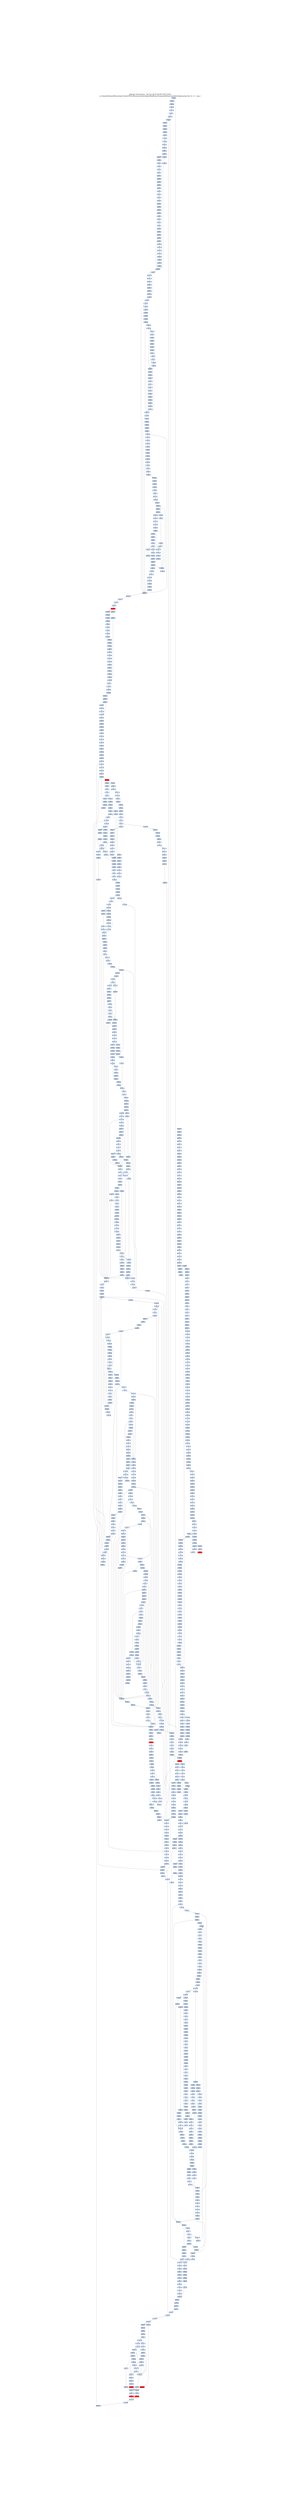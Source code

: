digraph G {
node[shape=rectangle,style=filled,fillcolor=lightsteelblue,color=lightsteelblue]
bgcolor="transparent"
graph [label="Jakstab v0.8.4-devel   Sat Oct 26 07:43:09 CEST 2019\n-m /home/thomas/Alternating-Control-Flow-Reconstruction/Input/Real/linuxCommandsStatic/smallest/make-prime-list -b -v 1 --cpa i", labelloc=t, fontsize=35, pad=30]
"0x080497e5"[label="0x080497e5\n"];
"0x080707e7"[label="0x080707e7\n"];
"0x080707e5"[label="0x080707e5\n"];
"0x080497ed"[label="0x080497ed\n"];
"0x080707ed"[label="0x080707ed\n"];
"0x080497e9"[label="0x080497e9\n"];
"0x080707e9"[label="0x080707e9\n"];
"0x080707f7"[label="0x080707f7\n"];
"0x080497f8"[label="0x080497f8\n"];
"0x080497f1"[label="0x080497f1\n"];
"0x080707f3"[label="0x080707f3\n"];
"0x080497f4"[label="0x080497f4\n"];
"0x080707fd"[label="0x080707fd\n"];
"0x080497f9"[label="0x080497f9\n"];
"0x08070808"[label="0x08070808\n"];
"0x08070801"[label="0x08070801\n"];
"0x08070810"[label="0x08070810\n"];
"0x0807080c"[label="0x0807080c\n"];
"0x08070816"[label="0x08070816\n"];
"0x0807081b"[label="0x0807081b\n"];
"0x08070827"[label="0x08070827\n"];
"0x08070825"[label="0x08070825\n"];
"0x08070821"[label="0x08070821\n"];
"0x0807082f"[label="0x0807082f\n"];
"0x0807082b"[label="0x0807082b\n"];
"0x08070837"[label="0x08070837\n"];
"0x08070831"[label="0x08070831\n"];
"0x0807083b"[label="0x0807083b\n"];
"0x08070845"[label="0x08070845\n"];
"0x08070841"[label="0x08070841\n"];
"0x0807084d"[label="0x0807084d\n"];
"0x0807084b"[label="0x0807084b\n"];
"0x08070849"[label="0x08070849\n"];
"0x08070857"[label="0x08070857\n"];
"0x08070853"[label="0x08070853\n"];
"0x08070860"[label="0x08070860\n"];
"0x0807085b"[label="0x0807085b\n"];
"0x08070864"[label="0x08070864\n"];
"0x0804906e"[label="0x0804906e\n"];
"0x0807086d"[label="0x0807086d\n"];
"0x08049070"[label="0x08049070\n"];
"0x0804906b"[label="0x0804906b\n"];
"0x08070869"[label="0x08070869\n"];
"0x08070878"[label="0x08070878\n"];
"0x08049077"[label="0x08049077\n"];
"0x08049071"[label="0x08049071\n"];
"0x08070873"[label="0x08070873\n"];
"0x08049072"[label="0x08049072\n"];
"0x08049073"[label="0x08049073\n"];
"0x08049074"[label="0x08049074\n"];
"0x0804907f"[label="0x0804907f\n"];
"0x0807087d"[label="0x0807087d\n"];
"0x0804907b"[label="0x0804907b\n"];
"0x08070887"[label="0x08070887\n"];
"0x08049087"[label="0x08049087\n"];
"0x08070882"[label="0x08070882\n"];
"0x08049083"[label="0x08049083\n"];
"0x08049884"[label="0x08049884\n"];
"0x0804988d"[label="0x0804988d\n"];
"0x0804908d"[label="0x0804908d\n"];
"0x0807088d"[label="0x0807088d\n"];
"0x08049089"[label="0x08049089\n"];
"0x0804988a"[label="0x0804988a\n"];
"0x0804908b"[label="0x0804908b\n"];
"0x08070889"[label="0x08070889\n"];
"0x0804988c"[label="0x0804988c\n"];
"0x08049095"[label="0x08049095\n"];
"0x08070897"[label="0x08070897\n"];
"0x08049097"[label="0x08049097\n"];
"0x08049898"[label="0x08049898\n"];
"0x08070892"[label="0x08070892\n"];
"0x08049893"[label="0x08049893\n"];
"0x08049093"[label="0x08049093\n"];
"0x0804909e"[label="0x0804909e\n"];
"0x0804989f"[label="0x0804989f\n"];
"0x080498a0"[label="0x080498a0\n"];
"0x080490a0"[label="0x080490a0\n"];
"0x0807089c"[label="0x0807089c\n"];
"0x08049899"[label="0x08049899\n"];
"0x08049099"[label="0x08049099\n"];
"0x080490a6"[label="0x080490a6\n"];
"0x080708a5"[label="0x080708a5\n"];
"0x080490a8"[label="0x080490a8\n"];
"0x080490a2"[label="0x080490a2\n"];
"0x080708a1"[label="0x080708a1\n"];
"0x080490a4"[label="0x080490a4\n"];
"0x080708b0"[label="0x080708b0\n"];
"0x080490ae"[label="0x080490ae\n"];
"0x080490b0"[label="0x080490b0\n"];
"0x080708ab"[label="0x080708ab\n"];
"0x080490aa"[label="0x080490aa\n"];
"0x080490ac"[label="0x080490ac\n"];
"0x080490b7"[label="0x080490b7\n"];
"0x080708b5"[label="0x080708b5\n"];
"0x080490b8"[label="0x080490b8\n"];
"0x080490b2"[label="0x080490b2\n"];
"0x080490b4"[label="0x080490b4\n"];
"0x080708bf"[label="0x080708bf\n"];
"0x080490c0"[label="0x080490c0\n"];
"0x080490b9"[label="0x080490b9\n"];
"0x080708bb"[label="0x080708bb\n"];
"0x080490ba"[label="0x080490ba\n"];
"0x080490bb"[label="0x080490bb\n"];
"0x080708b9"[label="0x080708b9\n"];
"0x080708c7"[label="0x080708c7\n"];
"0x080490c7"[label="0x080490c7\n"];
"0x080708c5"[label="0x080708c5\n"];
"0x080490c2"[label="0x080490c2\n"];
"0x080708c1"[label="0x080708c1\n"];
"0x080490c4"[label="0x080490c4\n"];
"0x080708d0"[label="0x080708d0\n"];
"0x080490d0"[label="0x080490d0\n"];
"0x080490ca"[label="0x080490ca\n"];
"0x080708c9"[label="0x080708c9\n"];
"0x080708d8"[label="0x080708d8\n"];
"0x080708d6"[label="0x080708d6\n"];
"0x080490d7"[label="0x080490d7\n"];
"0x080708d3"[label="0x080708d3\n"];
"0x080490d2"[label="0x080490d2\n"];
"0x080708df"[label="0x080708df\n"];
"0x080490df"[label="0x080490df\n"];
"0x0804a0e0"[label="0x0804a0e0\n"];
"0x080490d9"[label="0x080490d9\n"];
"0x080490db"[label="0x080490db\n"];
"0x080490e5"[label="0x080490e5\n"];
"0x0804a0e1"[label="0x0804a0e1\n"];
"0x080490e1"[label="0x080490e1\n"];
"0x080490e3"[label="0x080490e3\n"];
"0x080708e1"[label="0x080708e1\n",fillcolor="red"];
"0x080700f0"[label="0x080700f0\n"];
"0x080490ed"[label="0x080490ed\n"];
"0x080490e9"[label="0x080490e9\n"];
"0x080490eb"[label="0x080490eb\n"];
"0x080700f8"[label="0x080700f8\n"];
"0x080490f5"[label="0x080490f5\n"];
"0x080700f6"[label="0x080700f6\n"];
"0x080490f7"[label="0x080490f7\n"];
"0x080490f1"[label="0x080490f1\n"];
"0x080700f3"[label="0x080700f3\n"];
"0x080490f3"[label="0x080490f3\n"];
"0x080700fe"[label="0x080700fe\n"];
"0x080490ff"[label="0x080490ff\n"];
"0x080700fc"[label="0x080700fc\n"];
"0x080490f9"[label="0x080490f9\n"];
"0x080700fb"[label="0x080700fb\n"];
"0x080490fb"[label="0x080490fb\n"];
"0x08070108"[label="0x08070108\n"];
"0x08049105"[label="0x08049105\n"];
"0x08049107"[label="0x08049107\n"];
"0x08070105"[label="0x08070105\n"];
"0x08049101"[label="0x08049101\n"];
"0x08070103"[label="0x08070103\n"];
"0x08049103"[label="0x08049103\n"];
"0x08070101"[label="0x08070101\n"];
"0x08070910"[label="0x08070910\n"];
"0x0807010f"[label="0x0807010f\n"];
"0x0807090e"[label="0x0807090e\n"];
"0x0804910f"[label="0x0804910f\n"];
"0x0807010d"[label="0x0807010d\n"];
"0x08049109"[label="0x08049109\n"];
"0x0807090b"[label="0x0807090b\n"];
"0x0807010a"[label="0x0807010a\n"];
"0x0804910b"[label="0x0804910b\n"];
"0x08070918"[label="0x08070918\n"];
"0x08070118"[label="0x08070118\n"];
"0x08049117"[label="0x08049117\n"];
"0x08070914"[label="0x08070914\n"];
"0x08049111"[label="0x08049111\n"];
"0x08070912"[label="0x08070912\n"];
"0x08070112"[label="0x08070112\n"];
"0x08049113"[label="0x08049113\n"];
"0x08070111"[label="0x08070111\n"];
"0x0804911d"[label="0x0804911d\n"];
"0x0807011f"[label="0x0807011f\n"];
"0x0804911f"[label="0x0804911f\n"];
"0x0807091d"[label="0x0807091d\n"];
"0x0807011d"[label="0x0807011d\n"];
"0x08049119"[label="0x08049119\n"];
"0x0807011b"[label="0x0807011b\n"];
"0x0804911b"[label="0x0804911b\n"];
"0x08049125"[label="0x08049125\n"];
"0x08070127"[label="0x08070127\n"];
"0x08049127"[label="0x08049127\n"];
"0x08070925"[label="0x08070925\n"];
"0x08070124"[label="0x08070124\n"];
"0x08049121"[label="0x08049121\n"];
"0x08070923"[label="0x08070923\n"];
"0x08070122"[label="0x08070122\n"];
"0x08049123"[label="0x08049123\n"];
"0x08070921"[label="0x08070921\n"];
"0x08070930"[label="0x08070930\n"];
"0x08070130"[label="0x08070130\n"];
"0x0804912e"[label="0x0804912e\n"];
"0x0807012e"[label="0x0807012e\n"];
"0x0807092b"[label="0x0807092b\n"];
"0x0807012b"[label="0x0807012b\n"];
"0x0804912a"[label="0x0804912a\n"];
"0x08070129"[label="0x08070129\n"];
"0x0804912c"[label="0x0804912c\n"];
"0x08049135"[label="0x08049135\n"];
"0x08070136"[label="0x08070136\n"];
"0x08049131"[label="0x08049131\n"];
"0x08070133"[label="0x08070133\n"];
"0x08049132"[label="0x08049132\n"];
"0x08049133"[label="0x08049133\n"];
"0x08049134"[label="0x08049134\n"];
"0x08070140"[label="0x08070140\n"];
"0x08049140"[label="0x08049140\n"];
"0x0807093c"[label="0x0807093c\n"];
"0x0807013b"[label="0x0807013b\n",fillcolor="red"];
"0x0807013a"[label="0x0807013a\n"];
"0x08070148"[label="0x08070148\n"];
"0x312d302e"[label="0x312d302e\n"];
"0x08049146"[label="0x08049146\n"];
"0x08070143"[label="0x08070143\n",fillcolor="red"];
"0x08049142"[label="0x08049142\n"];
"0x08070941"[label="0x08070941\n"];
"0x08049144"[label="0x08049144\n"];
"0x08070150"[label="0x08070150\n"];
"0x0804914d"[label="0x0804914d\n"];
"0x0807014f"[label="0x0807014f\n"];
"0x0804994f"[label="0x0804994f\n"];
"0x0807094d"[label="0x0807094d\n"];
"0x0807014d"[label="0x0807014d\n"];
"0x08049150"[label="0x08049150\n"];
"0x08049149"[label="0x08049149\n"];
"0x0804914a"[label="0x0804914a\n"];
"0x0807014a"[label="0x0807014a\n"];
"0x0804994b"[label="0x0804994b\n"];
"0x0804914b"[label="0x0804914b\n"];
"0x0804914c"[label="0x0804914c\n"];
"0x08049156"[label="0x08049156\n"];
"0x08049957"[label="0x08049957\n"];
"0x08049158"[label="0x08049158\n"];
"0x08049152"[label="0x08049152\n"];
"0x08070952"[label="0x08070952\n"];
"0x08049953"[label="0x08049953\n"];
"0x08049154"[label="0x08049154\n"];
"0x08070160"[label="0x08070160\n"];
"0x0804915d"[label="0x0804915d\n"];
"0x0804995e"[label="0x0804995e\n"];
"0x0804915e"[label="0x0804915e\n"];
"0x0807095e"[label="0x0807095e\n"];
"0x0804995f"[label="0x0804995f\n"];
"0x0804915f"[label="0x0804915f\n"];
"0x08049160"[label="0x08049160\n"];
"0x0804995a"[label="0x0804995a\n"];
"0x0804915a"[label="0x0804915a\n"];
"0x08070166"[label="0x08070166\n"];
"0x08049967"[label="0x08049967\n"];
"0x08049168"[label="0x08049168\n"];
"0x08049161"[label="0x08049161\n"];
"0x08070963"[label="0x08070963\n"];
"0x08070163"[label="0x08070163\n"];
"0x08070161"[label="0x08070161\n"];
"0x08049964"[label="0x08049964\n"];
"0x08070170"[label="0x08070170\n"];
"0x0807096f"[label="0x0807096f\n"];
"0x0804916e"[label="0x0804916e\n"];
"0x0804996f"[label="0x0804996f\n"];
"0x08049170"[label="0x08049170\n"];
"0x0807016c"[label="0x0807016c\n"];
"0x0804996a"[label="0x0804996a\n"];
"0x0804916a"[label="0x0804916a\n"];
"0x0807016a"[label="0x0807016a\n"];
"0x0804916c"[label="0x0804916c\n"];
"0x08049975"[label="0x08049975\n"];
"0x08070177"[label="0x08070177\n"];
"0x08049177"[label="0x08049177\n"];
"0x08070974"[label="0x08070974\n"];
"0x08049971"[label="0x08049971\n"];
"0x08049172"[label="0x08049172\n"];
"0x08070172"[label="0x08070172\n"];
"0x08070180"[label="0x08070180\n"];
"0x0804997e"[label="0x0804997e\n"];
"0x08049180"[label="0x08049180\n"];
"0x0807017b"[label="0x0807017b\n",fillcolor="red"];
"0x0807017a"[label="0x0807017a\n"];
"0x0804997b"[label="0x0804997b\n"];
"0x08049986"[label="0x08049986\n"];
"0x08070186"[label="0x08070186\n"];
"0x08070185"[label="0x08070185\n"];
"0x08070984"[label="0x08070984\n"];
"0x08049981"[label="0x08049981\n"];
"0x08070183"[label="0x08070183\n"];
"0x08049182"[label="0x08049182\n"];
"0x08049983"[label="0x08049983\n"];
"0x08049184"[label="0x08049184\n"];
"0x0804998d"[label="0x0804998d\n"];
"0x0807018f"[label="0x0807018f\n"];
"0x08049190"[label="0x08049190\n"];
"0x08049989"[label="0x08049989\n"];
"0x0807018b"[label="0x0807018b\n"];
"0x08070989"[label="0x08070989\n"];
"0x08049996"[label="0x08049996\n"];
"0x08070196"[label="0x08070196\n"];
"0x08049998"[label="0x08049998\n"];
"0x08049191"[label="0x08049191\n"];
"0x08070193"[label="0x08070193\n"];
"0x08049192"[label="0x08049192\n"];
"0x08049993"[label="0x08049993\n"];
"0x08049193"[label="0x08049193\n"];
"0x08049194"[label="0x08049194\n"];
"0x0804999d"[label="0x0804999d\n"];
"0x0807099e"[label="0x0807099e\n"];
"0x0804919f"[label="0x0804919f\n"];
"0x0807019c"[label="0x0807019c\n"];
"0x08049199"[label="0x08049199\n"];
"0x0807019a"[label="0x0807019a\n"];
"0x08070999"[label="0x08070999\n"];
"0x080491a5"[label="0x080491a5\n"];
"0x080499a7"[label="0x080499a7\n"];
"0x080491a7"[label="0x080491a7\n"];
"0x080701a5"[label="0x080701a5\n",fillcolor="red"];
"0x080701a4"[label="0x080701a4\n"];
"0x080499a3"[label="0x080499a3\n"];
"0x080701a1"[label="0x080701a1\n"];
"0x080499ad"[label="0x080499ad\n"];
"0x080491b0"[label="0x080491b0\n"];
"0x080709ac"[label="0x080709ac\n"];
"0x080499aa"[label="0x080499aa\n"];
"0x080491aa"[label="0x080491aa\n"];
"0x080491b6"[label="0x080491b6\n"];
"0x080491b8"[label="0x080491b8\n"];
"0x080499b2"[label="0x080499b2\n"];
"0x080709b1"[label="0x080709b1\n"];
"0x080491bf"[label="0x080491bf\n"];
"0x080709bd"[label="0x080709bd\n"];
"0x080491ba"[label="0x080491ba\n"];
"0x080491c6"[label="0x080491c6\n"];
"0x080491c1"[label="0x080491c1\n"];
"0x080709c2"[label="0x080709c2\n"];
"0x080491c4"[label="0x080491c4\n"];
"0x080701d0"[label="0x080701d0\n"];
"0x0806e9d0"[label="0x0806e9d0\n"];
"0x080709ce"[label="0x080709ce\n"];
"0x080491cf"[label="0x080491cf\n"];
"0x080491c9"[label="0x080491c9\n"];
"0x080491cc"[label="0x080491cc\n"];
"0x080491d5"[label="0x080491d5\n"];
"0x080701d7"[label="0x080701d7\n"];
"0x080491d8"[label="0x080491d8\n"];
"0x0806e9d3"[label="0x0806e9d3\n"];
"0x080709d3"[label="0x080709d3\n"];
"0x0806e9d4"[label="0x0806e9d4\n"];
"0x080491d2"[label="0x080491d2\n"];
"0x0806e9d1"[label="0x0806e9d1\n"];
"0x080701d2"[label="0x080701d2\n"];
"0x0806e9d2"[label="0x0806e9d2\n"];
"0x080701d1"[label="0x080701d1\n"];
"0x0806e9df"[label="0x0806e9df\n"];
"0x080709df"[label="0x080709df\n"];
"0x080701df"[label="0x080701df\n"];
"0x080701de"[label="0x080701de\n"];
"0x080491df"[label="0x080491df\n"];
"0x080701dd"[label="0x080701dd\n"];
"0x080491da"[label="0x080491da\n"];
"0x0806e9d9"[label="0x0806e9d9\n"];
"0x080491dc"[label="0x080491dc\n"];
"0x080701e8"[label="0x080701e8\n"];
"0x0806e9e8"[label="0x0806e9e8\n"];
"0x080491e6"[label="0x080491e6\n"];
"0x080709e4"[label="0x080709e4\n"];
"0x080491e2"[label="0x080491e2\n"];
"0x080701e2"[label="0x080701e2\n"];
"0x0806e9e2"[label="0x0806e9e2\n"];
"0x080491e4"[label="0x080491e4\n"];
"0x080709f0"[label="0x080709f0\n"];
"0x0806e9ef"[label="0x0806e9ef\n"];
"0x080701ee"[label="0x080701ee\n"];
"0x080491ef"[label="0x080491ef\n"];
"0x080701ec"[label="0x080701ec\n"];
"0x080491e9"[label="0x080491e9\n"];
"0x0806e9ec"[label="0x0806e9ec\n"];
"0x080701f6"[label="0x080701f6\n"];
"0x080709f5"[label="0x080709f5\n"];
"0x080491f8"[label="0x080491f8\n"];
"0x0806e9f3"[label="0x0806e9f3\n"];
"0x080701f4"[label="0x080701f4\n"];
"0x080491f1"[label="0x080491f1\n"];
"0x0806e9f1"[label="0x0806e9f1\n"];
"0x080701f2"[label="0x080701f2\n"];
"0x080491fd"[label="0x080491fd\n"];
"0x0806ea00"[label="0x0806ea00\n"];
"0x0806e9fd"[label="0x0806e9fd\n"];
"0x080491ff"[label="0x080491ff\n"];
"0x0806e9fb"[label="0x0806e9fb\n"];
"0x080701fb"[label="0x080701fb\n"];
"0x080491fa"[label="0x080491fa\n"];
"0x0806e9f9"[label="0x0806e9f9\n"];
"0x0806ea07"[label="0x0806ea07\n"];
"0x08070a06"[label="0x08070a06\n"];
"0x08070205"[label="0x08070205\n"];
"0x08049208"[label="0x08049208\n"];
"0x08070a04"[label="0x08070a04\n"];
"0x08070203"[label="0x08070203\n"];
"0x08049202"[label="0x08049202\n"];
"0x08070a01"[label="0x08070a01\n"];
"0x0806ea02"[label="0x0806ea02\n"];
"0x08070201"[label="0x08070201\n"];
"0x08070210"[label="0x08070210\n"];
"0x0804920e"[label="0x0804920e\n"];
"0x08070a0e"[label="0x08070a0e\n"];
"0x0806ea0e"[label="0x0806ea0e\n"];
"0x08070a0c"[label="0x08070a0c\n"];
"0x0806ea0c"[label="0x0806ea0c\n"];
"0x08070a0a"[label="0x08070a0a\n"];
"0x0807020a"[label="0x0807020a\n"];
"0x0806ea0a"[label="0x0806ea0a\n"];
"0x0804920c"[label="0x0804920c\n"];
"0x08049215"[label="0x08049215\n"];
"0x08070a17"[label="0x08070a17\n"];
"0x0806ea18"[label="0x0806ea18\n"];
"0x08070216"[label="0x08070216\n"];
"0x08049217"[label="0x08049217\n"];
"0x0806ea16"[label="0x0806ea16\n"];
"0x08070214"[label="0x08070214\n"];
"0x0806ea14"[label="0x0806ea14\n"];
"0x08070a13"[label="0x08070a13\n"];
"0x0806ea11"[label="0x0806ea11\n"];
"0x08049213"[label="0x08049213\n"];
"0x08070a11"[label="0x08070a11\n"];
"0x0806ea1f"[label="0x0806ea1f\n"];
"0x08070a20"[label="0x08070a20\n"];
"0x08070220"[label="0x08070220\n"];
"0x0804921d"[label="0x0804921d\n"];
"0x08070a1d"[label="0x08070a1d\n"];
"0x08049220"[label="0x08049220\n"];
"0x0807021c"[label="0x0807021c\n"];
"0x0806ea1c"[label="0x0806ea1c\n"];
"0x0804921a"[label="0x0804921a\n"];
"0x0806ea1a"[label="0x0806ea1a\n"];
"0x08049226"[label="0x08049226\n"];
"0x08070a24"[label="0x08070a24\n"];
"0x0806ea23"[label="0x0806ea23\n"];
"0x08070224"[label="0x08070224\n"];
"0x08070a23"[label="0x08070a23\n"];
"0x0806ea21"[label="0x0806ea21\n"];
"0x08070a22"[label="0x08070a22\n"];
"0x08070222"[label="0x08070222\n"];
"0x08049223"[label="0x08049223\n"];
"0x08070a21"[label="0x08070a21\n"];
"0x0806ea30"[label="0x0806ea30\n"];
"0x0807022e"[label="0x0807022e\n"];
"0x0806ea29"[label="0x0806ea29\n"];
"0x0807022a"[label="0x0807022a\n"];
"0x0804922c"[label="0x0804922c\n"];
"0x08070238"[label="0x08070238\n"];
"0x0806ea38"[label="0x0806ea38\n"];
"0x0806ea35"[label="0x0806ea35\n"];
"0x08049237"[label="0x08049237\n"];
"0x08070235"[label="0x08070235\n"];
"0x08049232"[label="0x08049232\n"];
"0x08070232"[label="0x08070232\n"];
"0x08049234"[label="0x08049234\n"];
"0x08070240"[label="0x08070240\n"];
"0x0806ea40"[label="0x0806ea40\n"];
"0x0806ea3d"[label="0x0806ea3d\n"];
"0x0807023e"[label="0x0807023e\n"];
"0x0804923f"[label="0x0804923f\n"];
"0x0806ea3e"[label="0x0806ea3e\n"];
"0x0806ea3b"[label="0x0806ea3b\n"];
"0x08049239"[label="0x08049239\n"];
"0x0806ea3c"[label="0x0806ea3c\n"];
"0x0806ea3a"[label="0x0806ea3a\n"];
"0x0804923c"[label="0x0804923c\n"];
"0x08070248"[label="0x08070248\n"];
"0x08049245"[label="0x08049245\n"];
"0x0806ea45"[label="0x0806ea45\n"];
"0x08070246"[label="0x08070246\n"];
"0x0806ea46"[label="0x0806ea46\n"];
"0x0806ea43"[label="0x0806ea43\n"];
"0x08070250"[label="0x08070250\n"];
"0x0806ea50"[label="0x0806ea50\n"];
"0x0804924f"[label="0x0804924f\n"];
"0x0806ea4e"[label="0x0806ea4e\n"];
"0x0806ea4b"[label="0x0806ea4b\n"];
"0x08049249"[label="0x08049249\n"];
"0x0806ea57"[label="0x0806ea57\n"];
"0x08070258"[label="0x08070258\n"];
"0x0806ea58"[label="0x0806ea58\n"];
"0x08049256"[label="0x08049256\n"];
"0x0806ea55"[label="0x0806ea55\n"];
"0x08070255"[label="0x08070255\n"];
"0x08049258"[label="0x08049258\n"];
"0x08070253"[label="0x08070253\n"];
"0x0806ea52"[label="0x0806ea52\n"];
"0x08049254"[label="0x08049254\n"];
"0x0806ea60"[label="0x0806ea60\n"];
"0x0807025f"[label="0x0807025f\n"];
"0x0807025d"[label="0x0807025d\n"];
"0x0806ea5b"[label="0x0806ea5b\n"];
"0x0804925a"[label="0x0804925a\n"];
"0x0806ea59"[label="0x0806ea59\n"];
"0x0806ea5a"[label="0x0806ea5a\n"];
"0x0804925c"[label="0x0804925c\n"];
"0x08049265"[label="0x08049265\n"];
"0x08049267"[label="0x08049267\n"];
"0x0806ea66"[label="0x0806ea66\n"];
"0x08070265"[label="0x08070265\n"];
"0x0806ea64"[label="0x0806ea64\n"];
"0x08070263"[label="0x08070263\n"];
"0x08049262"[label="0x08049262\n"];
"0x0806ea62"[label="0x0806ea62\n"];
"0x08070261"[label="0x08070261\n"];
"0x08070270"[label="0x08070270\n"];
"0x0807026e"[label="0x0807026e\n"];
"0x0804926f"[label="0x0804926f\n"];
"0x0807026b"[label="0x0807026b\n"];
"0x0806ea69"[label="0x0806ea69\n"];
"0x0804926c"[label="0x0804926c\n"];
"0x08070278"[label="0x08070278\n"];
"0x08049275"[label="0x08049275\n"];
"0x08049277"[label="0x08049277\n"];
"0x08070274"[label="0x08070274\n"];
"0x08049272"[label="0x08049272\n"];
"0x0807027e"[label="0x0807027e\n"];
"0x0804927f"[label="0x0804927f\n"];
"0x08049279"[label="0x08049279\n"];
"0x0807027a"[label="0x0807027a\n"];
"0x08070287"[label="0x08070287\n"];
"0x08049288"[label="0x08049288\n"];
"0x08070284"[label="0x08070284\n"];
"0x08049283"[label="0x08049283\n"];
"0x08070290"[label="0x08070290\n"];
"0x0807028d"[label="0x0807028d\n"];
"0x08070289"[label="0x08070289\n"];
"0x0804928c"[label="0x0804928c\n"];
"0x08070296"[label="0x08070296\n"];
"0x08049294"[label="0x08049294\n"];
"0x080702a0"[label="0x080702a0\n"];
"0x0807029c"[label="0x0807029c\n"];
"0x0807029b"[label="0x0807029b\n"];
"0x0804929c"[label="0x0804929c\n"];
"0x080702a7"[label="0x080702a7\n"];
"0x080702a5"[label="0x080702a5\n"];
"0x080492a1"[label="0x080492a1\n"];
"0x080702a3"[label="0x080702a3\n"];
"0x080702ae"[label="0x080702ae\n"];
"0x080492a9"[label="0x080492a9\n"];
"0x080702ab"[label="0x080702ab\n"];
"0x080702a9"[label="0x080702a9\n"];
"0x080702b8"[label="0x080702b8\n"];
"0x080702b6"[label="0x080702b6\n"];
"0x080702b4"[label="0x080702b4\n"];
"0x080702b1"[label="0x080702b1\n"];
"0x080492b4"[label="0x080492b4\n"];
"0x080702bb"[label="0x080702bb\n"];
"0x080492bb"[label="0x080492bb\n"];
"0x080702c7"[label="0x080702c7\n"];
"0x080492c6"[label="0x080492c6\n"];
"0x080702c5"[label="0x080702c5\n"];
"0x080702c1"[label="0x080702c1\n"];
"0x080702cd"[label="0x080702cd\n"];
"0x080492d0"[label="0x080492d0\n"];
"0x080492c9"[label="0x080492c9\n"];
"0x080702cb"[label="0x080702cb\n"];
"0x080492cb"[label="0x080492cb\n"];
"0x080492d5"[label="0x080492d5\n"];
"0x080492d7"[label="0x080492d7\n"];
"0x080702d5"[label="0x080702d5\n"];
"0x080702d1"[label="0x080702d1\n"];
"0x080702e0"[label="0x080702e0\n"];
"0x080492df"[label="0x080492df\n"];
"0x080702dc"[label="0x080702dc\n"];
"0x080492d9"[label="0x080492d9\n"];
"0x080702db"[label="0x080702db\n"];
"0x080492dc"[label="0x080492dc\n"];
"0x080702e8"[label="0x080702e8\n"];
"0x080702e5"[label="0x080702e5\n"];
"0x080492e8"[label="0x080492e8\n"];
"0x080492e1"[label="0x080492e1\n"];
"0x080702e3"[label="0x080702e3\n"];
"0x080492e4"[label="0x080492e4\n"];
"0x080702f0"[label="0x080702f0\n"];
"0x080492ef"[label="0x080492ef\n"];
"0x080702ec"[label="0x080702ec\n"];
"0x080702ea"[label="0x080702ea\n"];
"0x080492ec"[label="0x080492ec\n"];
"0x080492f5"[label="0x080492f5\n"];
"0x080702f7"[label="0x080702f7\n"];
"0x080492f8"[label="0x080492f8\n"];
"0x080702f4"[label="0x080702f4\n"];
"0x080702ff"[label="0x080702ff\n"];
"0x080492fe"[label="0x080492fe\n"];
"0x080702fd"[label="0x080702fd\n"];
"0x080702fb"[label="0x080702fb\n"];
"0x080492fb"[label="0x080492fb\n"];
"0x080702f9"[label="0x080702f9\n"];
"0x08049b05"[label="0x08049b05\n"];
"0x08070307"[label="0x08070307\n"];
"0x08049306"[label="0x08049306\n"];
"0x08070305"[label="0x08070305\n"];
"0x08049301"[label="0x08049301\n"];
"0x08070303"[label="0x08070303\n"];
"0x08049b02"[label="0x08049b02\n"];
"0x08070301"[label="0x08070301\n"];
"0x08049304"[label="0x08049304\n"];
"0x08070310"[label="0x08070310\n"];
"0x08049309"[label="0x08049309\n"];
"0x0804930c"[label="0x0804930c\n"];
"0x08070318"[label="0x08070318\n"];
"0x08049316"[label="0x08049316\n"];
"0x08070316"[label="0x08070316\n"];
"0x08070314"[label="0x08070314\n"];
"0x08049311"[label="0x08049311\n"];
"0x08070312"[label="0x08070312\n"];
"0x08049314"[label="0x08049314\n"];
"0x0807031e"[label="0x0807031e\n"];
"0x08049320"[label="0x08049320\n"];
"0x08049319"[label="0x08049319\n"];
"0x0807031b"[label="0x0807031b\n"];
"0x08070328"[label="0x08070328\n"];
"0x08049325"[label="0x08049325\n"];
"0x08070326"[label="0x08070326\n"];
"0x08070324"[label="0x08070324\n"];
"0x08049322"[label="0x08049322\n"];
"0x08070321"[label="0x08070321\n"];
"0x08070330"[label="0x08070330\n"];
"0x0804932d"[label="0x0804932d\n"];
"0x08049330"[label="0x08049330\n"];
"0x0807032c"[label="0x0807032c\n"];
"0x08049329"[label="0x08049329\n"];
"0x0807032a"[label="0x0807032a\n"];
"0x08070336"[label="0x08070336\n"];
"0x08070333"[label="0x08070333\n"];
"0x08049332"[label="0x08049332\n"];
"0x0807033f"[label="0x0807033f\n"];
"0x08049340"[label="0x08049340\n"];
"0x08049339"[label="0x08049339\n"];
"0x0807033b"[label="0x0807033b\n"];
"0x08070339"[label="0x08070339\n"];
"0x08070347"[label="0x08070347\n"];
"0x08049346"[label="0x08049346\n"];
"0x08070343"[label="0x08070343\n"];
"0x08049344"[label="0x08049344\n"];
"0x0804934d"[label="0x0804934d\n"];
"0x0807034f"[label="0x0807034f\n"];
"0x08049350"[label="0x08049350\n"];
"0x08070349"[label="0x08070349\n"];
"0x08049356"[label="0x08049356\n"];
"0x08070356"[label="0x08070356\n",fillcolor="red"];
"0x08070355"[label="0x08070355\n"];
"0x08070354"[label="0x08070354\n"];
"0x08070353"[label="0x08070353\n"];
"0x08070352"[label="0x08070352\n"];
"0x08049353"[label="0x08049353\n"];
"0x08070360"[label="0x08070360\n"];
"0x0804935d"[label="0x0804935d\n"];
"0x0804935e"[label="0x0804935e\n"];
"0x0804935f"[label="0x0804935f\n"];
"0x08049360"[label="0x08049360\n",fillcolor="red"];
"0x0804935c"[label="0x0804935c\n"];
"0x08070368"[label="0x08070368\n"];
"0x08070366"[label="0x08070366\n"];
"0x08049367"[label="0x08049367\n"];
"0x08070364"[label="0x08070364\n"];
"0x08049361"[label="0x08049361\n"];
"0x08049364"[label="0x08049364\n"];
"0x08072370"[label="0x08072370\n"];
"0x0807036f"[label="0x0807036f\n"];
"0x0804936f"[label="0x0804936f\n"];
"0x0807036d"[label="0x0807036d\n"];
"0x0807036b"[label="0x0807036b\n"];
"0x0804936a"[label="0x0804936a\n"];
"0x0804936c"[label="0x0804936c\n"];
"0x08070377"[label="0x08070377\n"];
"0x08049378"[label="0x08049378\n"];
"0x08070374"[label="0x08070374\n"];
"0x08049371"[label="0x08049371\n"];
"0x08070372"[label="0x08070372\n"];
"0x08049373"[label="0x08049373\n"];
"0x0807037f"[label="0x0807037f\n"];
"0x0804937e"[label="0x0804937e\n"];
"0x0807037b"[label="0x0807037b\n"];
"0x08070386"[label="0x08070386\n"];
"0x08049383"[label="0x08049383\n"];
"0x0807038f"[label="0x0807038f\n"];
"0x0804938e"[label="0x0804938e\n"];
"0x08049390"[label="0x08049390\n"];
"0x08049389"[label="0x08049389\n"];
"0x0807038b"[label="0x0807038b\n"];
"0x0804938b"[label="0x0804938b\n"];
"0x08049397"[label="0x08049397\n"];
"0x08070393"[label="0x08070393\n"];
"0x08049393"[label="0x08049393\n"];
"0x080703a0"[label="0x080703a0\n"];
"0x0804939a"[label="0x0804939a\n"];
"0x0804939c"[label="0x0804939c\n"];
"0x080493a5"[label="0x080493a5\n"];
"0x080703a6"[label="0x080703a6\n"];
"0x080493a8"[label="0x080493a8\n"];
"0x080703a4"[label="0x080703a4\n"];
"0x080493a2"[label="0x080493a2\n"];
"0x080703a2"[label="0x080703a2\n"];
"0x080703ae"[label="0x080703ae\n"];
"0x080493af"[label="0x080493af\n"];
"0x080703ac"[label="0x080703ac\n"];
"0x080493aa"[label="0x080493aa\n"];
"0x080703aa"[label="0x080703aa\n"];
"0x080703b6"[label="0x080703b6\n"];
"0x080703b2"[label="0x080703b2\n"];
"0x080493b4"[label="0x080493b4\n"];
"0x080493bd"[label="0x080493bd\n"];
"0x080703bc"[label="0x080703bc\n"];
"0x080493ba"[label="0x080493ba\n"];
"0x080703b9"[label="0x080703b9\n"];
"0x080703c6"[label="0x080703c6\n"];
"0x080703c4"[label="0x080703c4\n"];
"0x080703c2"[label="0x080703c2\n"];
"0x080493c3"[label="0x080493c3\n"];
"0x080703cf"[label="0x080703cf\n"];
"0x080493ce"[label="0x080493ce\n"];
"0x080493c9"[label="0x080493c9\n"];
"0x080703cb"[label="0x080703cb\n"];
"0x080493cc"[label="0x080493cc\n"];
"0x080703d7"[label="0x080703d7\n"];
"0x080493d1"[label="0x080493d1\n"];
"0x080703d3"[label="0x080703d3\n"];
"0x080493d4"[label="0x080493d4\n"];
"0x080493dd"[label="0x080493dd\n"];
"0x080703dd"[label="0x080703dd\n"];
"0x080493e0"[label="0x080493e0\n"];
"0x080703db"[label="0x080703db\n"];
"0x080493da"[label="0x080493da\n"];
"0x080703d9"[label="0x080703d9\n"];
"0x080703e8"[label="0x080703e8\n"];
"0x080493e5"[label="0x080493e5\n"];
"0x080703e6"[label="0x080703e6\n"];
"0x080703e4"[label="0x080703e4\n"];
"0x080703e1"[label="0x080703e1\n"];
"0x080703f0"[label="0x080703f0\n"];
"0x080493ee"[label="0x080493ee\n"];
"0x080703ee"[label="0x080703ee\n"];
"0x080703ec"[label="0x080703ec\n"];
"0x080703ea"[label="0x080703ea\n"];
"0x080493ec"[label="0x080493ec\n"];
"0x080703f8"[label="0x080703f8\n"];
"0x080493f1"[label="0x080493f1\n"];
"0x080703f2"[label="0x080703f2\n"];
"0x08070400"[label="0x08070400\n"];
"0x080703fe"[label="0x080703fe\n"];
"0x08049400"[label="0x08049400\n"];
"0x080703fc"[label="0x080703fc\n"];
"0x080703fa"[label="0x080703fa\n"];
"0x08049405"[label="0x08049405\n"];
"0x08070406"[label="0x08070406\n"];
"0x08070403"[label="0x08070403\n"];
"0x08070410"[label="0x08070410\n"];
"0x0804940d"[label="0x0804940d\n"];
"0x0807040e"[label="0x0807040e\n"];
"0x08049410"[label="0x08049410\n"];
"0x0807040c"[label="0x0807040c\n"];
"0x0804940a"[label="0x0804940a\n"];
"0x0804940b"[label="0x0804940b\n"];
"0x08070409"[label="0x08070409\n"];
"0x0804940c"[label="0x0804940c\n"];
"0x08049416"[label="0x08049416\n"];
"0x08070415"[label="0x08070415\n"];
"0x08070413"[label="0x08070413\n"];
"0x08070420"[label="0x08070420\n"];
"0x0804941e"[label="0x0804941e\n"];
"0x0807041e"[label="0x0807041e\n"];
"0x0804941a"[label="0x0804941a\n"];
"0x0807041a"[label="0x0807041a\n"];
"0x0804941c"[label="0x0804941c\n"];
"0x08070428"[label="0x08070428\n"];
"0x08070424"[label="0x08070424\n"];
"0x08070422"[label="0x08070422\n"];
"0x0804942d"[label="0x0804942d\n"];
"0x0807042f"[label="0x0807042f\n"];
"0x08049429"[label="0x08049429\n"];
"0x0807042b"[label="0x0807042b\n"];
"0x08070438"[label="0x08070438\n"];
"0x08049438"[label="0x08049438\n"];
"0x08070434"[label="0x08070434\n"];
"0x08049433"[label="0x08049433\n"];
"0x08070440"[label="0x08070440\n"];
"0x08070c3e"[label="0x08070c3e\n"];
"0x0804943f"[label="0x0804943f\n"];
"0x08070439"[label="0x08070439\n"];
"0x08070c48"[label="0x08070c48\n"];
"0x08049446"[label="0x08049446\n"];
"0x08070446"[label="0x08070446\n"];
"0x08070443"[label="0x08070443\n"];
"0x08070c42"[label="0x08070c42\n"];
"0x0807044f"[label="0x0807044f\n"];
"0x0807044d"[label="0x0807044d\n"];
"0x0807044b"[label="0x0807044b\n"];
"0x08070449"[label="0x08070449\n"];
"0x0804944c"[label="0x0804944c\n"];
"0x08070458"[label="0x08070458\n"];
"0x08049457"[label="0x08049457\n"];
"0x08070453"[label="0x08070453\n"];
"0x08094460"[label="0x08094460\n"];
"0x08049453"[label="0x08049453\n"];
"0x08070451"[label="0x08070451\n"];
"0x0807045f"[label="0x0807045f\n"];
"0x0804945f"[label="0x0804945f\n"];
"0x0807045d"[label="0x0807045d\n"];
"0x08049459"[label="0x08049459\n"];
"0x0809446a"[label="0x0809446a\n"];
"0x08070466"[label="0x08070466\n"];
"0x08049467"[label="0x08049467\n"];
"0x08070464"[label="0x08070464\n"];
"0x08049461"[label="0x08049461\n"];
"0x0809446f"[label="0x0809446f\n"];
"0x08070461"[label="0x08070461\n"];
"0x08049464"[label="0x08049464\n"];
"0x08094461"[label="0x08094461\n"];
"0x0804946e"[label="0x0804946e\n"];
"0x0807046e"[label="0x0807046e\n"];
"0x0804946f"[label="0x0804946f\n"];
"0x0807046d"[label="0x0807046d\n"];
"0x08094466"[label="0x08094466\n"];
"0x08049469"[label="0x08049469\n"];
"0x0807046a"[label="0x0807046a\n"];
"0x0804946b"[label="0x0804946b\n"];
"0x08070477"[label="0x08070477\n"];
"0x08094479"[label="0x08094479\n"];
"0x08049477"[label="0x08049477\n"];
"0x08070472"[label="0x08070472\n"];
"0x08049474"[label="0x08049474\n"];
"0x0809447f"[label="0x0809447f\n"];
"0x08071480"[label="0x08071480\n"];
"0x0807047e"[label="0x0807047e\n"];
"0x08094475"[label="0x08094475\n"];
"0x0807047b"[label="0x0807047b\n"];
"0x0804947b"[label="0x0804947b\n"];
"0x08094477"[label="0x08094477\n"];
"0x08094489"[label="0x08094489\n"];
"0x08071487"[label="0x08071487\n"];
"0x08049486"[label="0x08049486\n"];
"0x0809448e"[label="0x0809448e\n"];
"0x08049481"[label="0x08049481\n"];
"0x08070483"[label="0x08070483\n"];
"0x08071482"[label="0x08071482\n"];
"0x08070481"[label="0x08070481\n"];
"0x08049484"[label="0x08049484\n"];
"0x08071481"[label="0x08071481\n"];
"0x08071490"[label="0x08071490\n"];
"0x08094481"[label="0x08094481\n"];
"0x0807048f"[label="0x0807048f\n"];
"0x0804948e"[label="0x0804948e\n"];
"0x08094484"[label="0x08094484\n"];
"0x08094483"[label="0x08094483\n"];
"0x0807048d"[label="0x0807048d\n"];
"0x0807148d"[label="0x0807148d\n"];
"0x08049490"[label="0x08049490\n"];
"0x08094488"[label="0x08094488\n"];
"0x08070489"[label="0x08070489\n"];
"0x0804948c"[label="0x0804948c\n"];
"0x08070498"[label="0x08070498\n"];
"0x08049495"[label="0x08049495\n"];
"0x08071498"[label="0x08071498\n"];
"0x08071496"[label="0x08071496\n"];
"0x08070492"[label="0x08070492\n"];
"0x080704a0"[label="0x080704a0\n"];
"0x080714a0"[label="0x080714a0\n"];
"0x0807149f"[label="0x0807149f\n"];
"0x0804949e"[label="0x0804949e\n"];
"0x080494a0"[label="0x080494a0\n"];
"0x0807149c"[label="0x0807149c\n"];
"0x0804949b"[label="0x0804949b\n"];
"0x0807149a"[label="0x0807149a\n"];
"0x08070499"[label="0x08070499\n"];
"0x080704a8"[label="0x080704a8\n"];
"0x080714a8"[label="0x080714a8\n"];
"0x080494a6"[label="0x080494a6\n"];
"0x080704a5"[label="0x080704a5\n"];
"0x080494a4"[label="0x080494a4\n"];
"0x080714a1"[label="0x080714a1\n"];
"0x080704b0"[label="0x080704b0\n"];
"0x080704ae"[label="0x080704ae\n"];
"0x080494b0"[label="0x080494b0\n"];
"0x080704ab"[label="0x080704ab\n"];
"0x080494aa"[label="0x080494aa\n"];
"0x080704b8"[label="0x080704b8\n"];
"0x080494b6"[label="0x080494b6\n"];
"0x080494b8"[label="0x080494b8\n"];
"0x080704b4"[label="0x080704b4\n"];
"0x080494b2"[label="0x080494b2\n"];
"0x080494bd"[label="0x080494bd\n"];
"0x080704bf"[label="0x080704bf\n"];
"0x080704bd"[label="0x080704bd\n"];
"0x080704ba"[label="0x080704ba\n"];
"0x080704c7"[label="0x080704c7\n"];
"0x080494c6"[label="0x080494c6\n"];
"0x080704c5"[label="0x080704c5\n"];
"0x080494c8"[label="0x080494c8\n"];
"0x080494c3"[label="0x080494c3\n"];
"0x080704c1"[label="0x080704c1\n"];
"0x080494cd"[label="0x080494cd\n"];
"0x080704cb"[label="0x080704cb\n"];
"0x080704d8"[label="0x080704d8\n"];
"0x080494d6"[label="0x080494d6\n"];
"0x080704d5"[label="0x080704d5\n"];
"0x080494d8"[label="0x080494d8\n"];
"0x0809cce0"[label="0x0809cce0\n"];
"0x080494d3"[label="0x080494d3\n"];
"0x080704d1"[label="0x080704d1\n"];
"0x080704df"[label="0x080704df\n"];
"0x080704dd"[label="0x080704dd\n"];
"0x080494e0"[label="0x080494e0\n"];
"0x080494da"[label="0x080494da\n"];
"0x0809cce9"[label="0x0809cce9\n"];
"0x080704e7"[label="0x080704e7\n"];
"0x080704e5"[label="0x080704e5\n"];
"0x080494e8"[label="0x080494e8\n"];
"0x080704e3"[label="0x080704e3\n"];
"0x0809ccef"[label="0x0809ccef\n"];
"0x080704e1"[label="0x080704e1\n"];
"0x0809cce2"[label="0x0809cce2\n"];
"0x080704f0"[label="0x080704f0\n"];
"0x0809cce1"[label="0x0809cce1\n"];
"0x0809cce4"[label="0x0809cce4\n"];
"0x0809cce3"[label="0x0809cce3\n"];
"0x080494f0"[label="0x080494f0\n"];
"0x080704ec"[label="0x080704ec\n"];
"0x080704eb"[label="0x080704eb\n"];
"0x080704e9"[label="0x080704e9\n"];
"0x0809ccfa"[label="0x0809ccfa\n"];
"0x080704f8"[label="0x080704f8\n"];
"0x0809ccfc"[label="0x0809ccfc\n"];
"0x0809ccfe"[label="0x0809ccfe\n"];
"0x080704f3"[label="0x080704f3\n"];
"0x0809cd00"[label="0x0809cd00\n"];
"0x080494f3"[label="0x080494f3\n"];
"0x0809ccf2"[label="0x0809ccf2\n"];
"0x08070500"[label="0x08070500\n"];
"0x080704fe"[label="0x080704fe\n"];
"0x080494ff"[label="0x080494ff\n"];
"0x0809ccf6"[label="0x0809ccf6\n"];
"0x080704fc"[label="0x080704fc\n"];
"0x080494f9"[label="0x080494f9\n"];
"0x080704fa"[label="0x080704fa\n"];
"0x08070508"[label="0x08070508\n"];
"0x08049505"[label="0x08049505\n"];
"0x0809cd09"[label="0x0809cd09\n"];
"0x0809cd0b"[label="0x0809cd0b\n"];
"0x08070504"[label="0x08070504\n"];
"0x0809cd0d"[label="0x0809cd0d\n"];
"0x08070502"[label="0x08070502\n"];
"0x0809cd0f"[label="0x0809cd0f\n"];
"0x0807050e"[label="0x0807050e\n"];
"0x0809cd03"[label="0x0809cd03\n"];
"0x0807050c"[label="0x0807050c\n"];
"0x0804950b"[label="0x0804950b\n"];
"0x0809cd07"[label="0x0809cd07\n"];
"0x0809cd19"[label="0x0809cd19\n"];
"0x08049516"[label="0x08049516\n"];
"0x08070516"[label="0x08070516\n"];
"0x08049518"[label="0x08049518\n"];
"0x0809cd1e"[label="0x0809cd1e\n"];
"0x08049511"[label="0x08049511\n"];
"0x08070512"[label="0x08070512\n"];
"0x08049514"[label="0x08049514\n"];
"0x0809cd11"[label="0x0809cd11\n"];
"0x0807051b"[label="0x0807051b\n"];
"0x0804951a"[label="0x0804951a\n"];
"0x0809cd17"[label="0x0809cd17\n"];
"0x0804951c"[label="0x0804951c\n"];
"0x0809cd2a"[label="0x0809cd2a\n"];
"0x08070525"[label="0x08070525\n"];
"0x08049521"[label="0x08049521\n"];
"0x0809cd2d"[label="0x0809cd2d\n"];
"0x0809cd30"[label="0x0809cd30\n"];
"0x08049524"[label="0x08049524\n"];
"0x0804952d"[label="0x0804952d\n"];
"0x0809cd21"[label="0x0809cd21\n"];
"0x0807052f"[label="0x0807052f\n"];
"0x0809cd24"[label="0x0809cd24\n"];
"0x0809cd26"[label="0x0809cd26\n"];
"0x08049529"[label="0x08049529\n"];
"0x0807052a"[label="0x0807052a\n"];
"0x0809cd3a"[label="0x0809cd3a\n"];
"0x08049536"[label="0x08049536\n"];
"0x0809cd3c"[label="0x0809cd3c\n"];
"0x08070535"[label="0x08070535\n"];
"0x0809cd3e"[label="0x0809cd3e\n"];
"0x08070533"[label="0x08070533\n"];
"0x08049533"[label="0x08049533\n"];
"0x08070531"[label="0x08070531\n"];
"0x0809cd32"[label="0x0809cd32\n"];
"0x0807053e"[label="0x0807053e\n"];
"0x0809cd36"[label="0x0809cd36\n"];
"0x08049539"[label="0x08049539\n"];
"0x0807053b"[label="0x0807053b\n"];
"0x0809cd38"[label="0x0809cd38\n"];
"0x0804953b"[label="0x0804953b\n"];
"0x08070539"[label="0x08070539\n"];
"0x08049545"[label="0x08049545\n"];
"0x0809cd49"[label="0x0809cd49\n"];
"0x0809cd4c"[label="0x0809cd4c\n"];
"0x08070546"[label="0x08070546\n"];
"0x08049547"[label="0x08049547\n"];
"0x0809cd4b"[label="0x0809cd4b\n"];
"0x0809cd4e"[label="0x0809cd4e\n"];
"0x0809cd4d"[label="0x0809cd4d\n"];
"0x08049542"[label="0x08049542\n"];
"0x0809cd50"[label="0x0809cd50\n"];
"0x08070542"[label="0x08070542\n"];
"0x0809cd4f"[label="0x0809cd4f\n"];
"0x0809cd42"[label="0x0809cd42\n"];
"0x0809cd44"[label="0x0809cd44\n"];
"0x0807054e"[label="0x0807054e\n"];
"0x0807054c"[label="0x0807054c\n"];
"0x0804954b"[label="0x0804954b\n"];
"0x0809cd47"[label="0x0809cd47\n"];
"0x0809cd5a"[label="0x0809cd5a\n"];
"0x08070557"[label="0x08070557\n"];
"0x08049558"[label="0x08049558\n"];
"0x08070554"[label="0x08070554\n"];
"0x08049551"[label="0x08049551\n"];
"0x0809cd5f"[label="0x0809cd5f\n"];
"0x0809cd52"[label="0x0809cd52\n"];
"0x08071560"[label="0x08071560\n"];
"0x0807055f"[label="0x0807055f\n"];
"0x0807055d"[label="0x0807055d\n"];
"0x08049560"[label="0x08049560\n"];
"0x0804955c"[label="0x0804955c\n"];
"0x0809cd6a"[label="0x0809cd6a\n"];
"0x08070568"[label="0x08070568\n"];
"0x08049566"[label="0x08049566\n"];
"0x0809cd6c"[label="0x0809cd6c\n"];
"0x08049568"[label="0x08049568\n"];
"0x08071564"[label="0x08071564\n"];
"0x08071563"[label="0x08071563\n"];
"0x0809cd70"[label="0x0809cd70\n"];
"0x08071562"[label="0x08071562\n"];
"0x08071561"[label="0x08071561\n"];
"0x0807056f"[label="0x0807056f\n"];
"0x0804956f"[label="0x0804956f\n"];
"0x0807056c"[label="0x0807056c\n"];
"0x0809cd65"[label="0x0809cd65\n"];
"0x0809cd68"[label="0x0809cd68\n"];
"0x0807056a"[label="0x0807056a\n"];
"0x0804956b"[label="0x0804956b\n"];
"0x0809cd7a"[label="0x0809cd7a\n"];
"0x08070578"[label="0x08070578\n"];
"0x08049575"[label="0x08049575\n"];
"0x0809cd7c"[label="0x0809cd7c\n"];
"0x08070576"[label="0x08070576\n"];
"0x08049571"[label="0x08049571\n"];
"0x08070573"[label="0x08070573\n"];
"0x0809cd80"[label="0x0809cd80\n"];
"0x08049574"[label="0x08049574\n"];
"0x08070580"[label="0x08070580\n"];
"0x0809cd74"[label="0x0809cd74\n"];
"0x08049580"[label="0x08049580\n"];
"0x0807057c"[label="0x0807057c\n"];
"0x0804957b"[label="0x0804957b\n"];
"0x0809cd77"[label="0x0809cd77\n"];
"0x0804957c"[label="0x0804957c\n"];
"0x0809cd89"[label="0x0809cd89\n"];
"0x08070586"[label="0x08070586\n"];
"0x08049588"[label="0x08049588\n"];
"0x08070584"[label="0x08070584\n"];
"0x08049581"[label="0x08049581\n"];
"0x0809cd90"[label="0x0809cd90\n"];
"0x08049583"[label="0x08049583\n"];
"0x08070590"[label="0x08070590\n"];
"0x0804958d"[label="0x0804958d\n"];
"0x0809cd86"[label="0x0809cd86\n"];
"0x0804958b"[label="0x0804958b\n"];
"0x08070589"[label="0x08070589\n"];
"0x0809cd99"[label="0x0809cd99\n"];
"0x08070597"[label="0x08070597\n"];
"0x0809cd9c"[label="0x0809cd9c\n"];
"0x08070595"[label="0x08070595\n"];
"0x08049591"[label="0x08049591\n"];
"0x0809cd9d"[label="0x0809cd9d\n"];
"0x08049592"[label="0x08049592\n"];
"0x08070592"[label="0x08070592\n"];
"0x08049594"[label="0x08049594\n"];
"0x080705a0"[label="0x080705a0\n"];
"0x0807059e"[label="0x0807059e\n"];
"0x0809cd93"[label="0x0809cd93\n"];
"0x0809cd97"[label="0x0809cd97\n"];
"0x08070599"[label="0x08070599\n"];
"0x080705a8"[label="0x080705a8\n"];
"0x0809cda9"[label="0x0809cda9\n"];
"0x080705a6"[label="0x080705a6\n"];
"0x080705a4"[label="0x080705a4\n"];
"0x0809cdad"[label="0x0809cdad\n"];
"0x080705a2"[label="0x080705a2\n"];
"0x080705b0"[label="0x080705b0\n"];
"0x0809cda1"[label="0x0809cda1\n"];
"0x0809cda3"[label="0x0809cda3\n"];
"0x0809cda7"[label="0x0809cda7\n"];
"0x080705b8"[label="0x080705b8\n"];
"0x080705b6"[label="0x080705b6\n"];
"0x0809cdbb"[label="0x0809cdbb\n"];
"0x080705b4"[label="0x080705b4\n"];
"0x0809cdbd"[label="0x0809cdbd\n"];
"0x080705b2"[label="0x080705b2\n"];
"0x0809cdbf"[label="0x0809cdbf\n"];
"0x0809cdb2"[label="0x0809cdb2\n"];
"0x0809cdb1"[label="0x0809cdb1\n"];
"0x080705be"[label="0x080705be\n"];
"0x0809cdb3"[label="0x0809cdb3\n"];
"0x080705bb"[label="0x080705bb\n"];
"0x0809cdb8"[label="0x0809cdb8\n"];
"0x0809cdca"[label="0x0809cdca\n"];
"0x080705c8"[label="0x080705c8\n"];
"0x080705c6"[label="0x080705c6\n"];
"0x080705c4"[label="0x080705c4\n"];
"0x0809cdcf"[label="0x0809cdcf\n"];
"0x080705c1"[label="0x080705c1\n"];
"0x080705d0"[label="0x080705d0\n"];
"0x0809cdc1"[label="0x0809cdc1\n"];
"0x080705cd"[label="0x080705cd\n"];
"0x0809cdc5"[label="0x0809cdc5\n"];
"0x080705cb"[label="0x080705cb\n"];
"0x080705d8"[label="0x080705d8\n"];
"0x080705d6"[label="0x080705d6\n"];
"0x080705d3"[label="0x080705d3\n"];
"0x0809cde0"[label="0x0809cde0\n"];
"0x080705e0"[label="0x080705e0\n"];
"0x0809cdd1"[label="0x0809cdd1\n"];
"0x080705dc"[label="0x080705dc\n"];
"0x0809cdd7"[label="0x0809cdd7\n"];
"0x0809cdeb"[label="0x0809cdeb\n"];
"0x080705e4"[label="0x080705e4\n"];
"0x0809cded"[label="0x0809cded\n"];
"0x0809cdf0"[label="0x0809cdf0\n"];
"0x0809cde2"[label="0x0809cde2\n"];
"0x0809cde4"[label="0x0809cde4\n"];
"0x080705ee"[label="0x080705ee\n"];
"0x0809cde8"[label="0x0809cde8\n"];
"0x080705ea"[label="0x080705ea\n"];
"0x0809cdfa"[label="0x0809cdfa\n"];
"0x0809cdfc"[label="0x0809cdfc\n"];
"0x080705f6"[label="0x080705f6\n"];
"0x0809cdfe"[label="0x0809cdfe\n"];
"0x0809ce00"[label="0x0809ce00\n"];
"0x080705f2"[label="0x080705f2\n"];
"0x08070600"[label="0x08070600\n"];
"0x0809cdf3"[label="0x0809cdf3\n"];
"0x0809cdf5"[label="0x0809cdf5\n"];
"0x080705fb"[label="0x080705fb\n"];
"0x0809cdf7"[label="0x0809cdf7\n"];
"0x0809ce0b"[label="0x0809ce0b\n"];
"0x08070605"[label="0x08070605\n"];
"0x08070603"[label="0x08070603\n"];
"0x0809ce0f"[label="0x0809ce0f\n"];
"0x0807060f"[label="0x0807060f\n"];
"0x0809ce04"[label="0x0809ce04\n"];
"0x0807060d"[label="0x0807060d\n"];
"0x0807060b"[label="0x0807060b\n"];
"0x0809ce08"[label="0x0809ce08\n"];
"0x08070609"[label="0x08070609\n"];
"0x0809ce1c"[label="0x0809ce1c\n"];
"0x08070616"[label="0x08070616\n"];
"0x0809ce1e"[label="0x0809ce1e\n"];
"0x08070612"[label="0x08070612\n"];
"0x0809ce11"[label="0x0809ce11\n"];
"0x0807061f"[label="0x0807061f\n"];
"0x0807061d"[label="0x0807061d\n"];
"0x0809ce17"[label="0x0809ce17\n"];
"0x08070628"[label="0x08070628\n"];
"0x0809ce29"[label="0x0809ce29\n"];
"0x08070625"[label="0x08070625\n"];
"0x0809ce30"[label="0x0809ce30\n"];
"0x08070621"[label="0x08070621\n"];
"0x08070630"[label="0x08070630\n"];
"0x0809ce21"[label="0x0809ce21\n"];
"0x0809ce24"[label="0x0809ce24\n"];
"0x0807062e"[label="0x0807062e\n"];
"0x0809ce26"[label="0x0809ce26\n"];
"0x0807062a"[label="0x0807062a\n"];
"0x0809ce3b"[label="0x0809ce3b\n"];
"0x08070635"[label="0x08070635\n"];
"0x0809ce40"[label="0x0809ce40\n"];
"0x0809ce33"[label="0x0809ce33\n"];
"0x0807063d"[label="0x0807063d\n"];
"0x0809ce36"[label="0x0809ce36\n"];
"0x0809ce38"[label="0x0809ce38\n"];
"0x08070639"[label="0x08070639\n"];
"0x08070646"[label="0x08070646\n"];
"0x0809ce50"[label="0x0809ce50\n"];
"0x08070642"[label="0x08070642\n"];
"0x0807064e"[label="0x0807064e\n"];
"0x0809ce43"[label="0x0809ce43\n"];
"0x0809ce48"[label="0x0809ce48\n"];
"0x0807064a"[label="0x0807064a\n"];
"0x08070656"[label="0x08070656\n"];
"0x0809ce5e"[label="0x0809ce5e\n"];
"0x08070652"[label="0x08070652\n"];
"0x0809ce54"[label="0x0809ce54\n"];
"0x0807065d"[label="0x0807065d\n"];
"0x08049e59"[label="0x08049e59\n"];
"0x0809ce56"[label="0x0809ce56\n"];
"0x0807065a"[label="0x0807065a\n"];
"0x08049e5c"[label="0x08049e5c\n"];
"0x0809ce69"[label="0x0809ce69\n"];
"0x0804d666"[label="0x0804d666\n"];
"0x0809ce6b"[label="0x0809ce6b\n"];
"0x0809ce6e"[label="0x0809ce6e\n"];
"0x0804d663"[label="0x0804d663\n"];
"0x08070661"[label="0x08070661\n"];
"0x0807066f"[label="0x0807066f\n"];
"0x0809ce63"[label="0x0809ce63\n"];
"0x0809ce7a"[label="0x0809ce7a\n"];
"0x0809ce79"[label="0x0809ce79\n"];
"0x08070677"[label="0x08070677\n"];
"0x0809ce7b"[label="0x0809ce7b\n"];
"0x0809ce80"[label="0x0809ce80\n"];
"0x0809ce71"[label="0x0809ce71\n"];
"0x0809ce73"[label="0x0809ce73\n"];
"0x0809ce76"[label="0x0809ce76\n"];
"0x0807067c"[label="0x0807067c\n"];
"0x0809ce75"[label="0x0809ce75\n"];
"0x0809ce78"[label="0x0809ce78\n"];
"0x0809ce8a"[label="0x0809ce8a\n"];
"0x08070687"[label="0x08070687\n"];
"0x0809ce8c"[label="0x0809ce8c\n"];
"0x08070683"[label="0x08070683\n"];
"0x0809ce90"[label="0x0809ce90\n"];
"0x08070681"[label="0x08070681\n"];
"0x0807068f"[label="0x0807068f\n"];
"0x0809ce84"[label="0x0809ce84\n"];
"0x0807068b"[label="0x0807068b\n"];
"0x0809ce87"[label="0x0809ce87\n"];
"0x08070698"[label="0x08070698\n"];
"0x08070696"[label="0x08070696\n"];
"0x0809ce9b"[label="0x0809ce9b\n"];
"0x08070694"[label="0x08070694\n"];
"0x0809cea0"[label="0x0809cea0\n"];
"0x08070691"[label="0x08070691\n"];
"0x0807069e"[label="0x0807069e\n"];
"0x0807069b"[label="0x0807069b\n"];
"0x0809ce98"[label="0x0809ce98\n"];
"0x080706a8"[label="0x080706a8\n"];
"0x080706a6"[label="0x080706a6\n"];
"0x080706a4"[label="0x080706a4\n"];
"0x0809cead"[label="0x0809cead\n"];
"0x080706a1"[label="0x080706a1\n"];
"0x080706af"[label="0x080706af\n"];
"0x080706ab"[label="0x080706ab\n"];
"0x0809cea8"[label="0x0809cea8\n"];
"0x080706b2"[label="0x080706b2\n"];
"0x080706ba"[label="0x080706ba\n"];
"0x080706c6"[label="0x080706c6\n"];
"0x080706c1"[label="0x080706c1\n"];
"0x080706cc"[label="0x080706cc\n"];
"0x080706ca"[label="0x080706ca\n"];
"0x080706d2"[label="0x080706d2\n"];
"0x080706e0"[label="0x080706e0\n"];
"0x080706e8"[label="0x080706e8\n"];
"0x080706ed"[label="0x080706ed\n"];
"0x080706f1"[label="0x080706f1\n"];
"0x08070700"[label="0x08070700\n"];
"0x08070707"[label="0x08070707\n"];
"0x08070703"[label="0x08070703\n"];
"0x08070702"[label="0x08070702\n"];
"0x08070701"[label="0x08070701\n"];
"0x0807070c"[label="0x0807070c\n"];
"0x08070716"[label="0x08070716\n"];
"0x08070712"[label="0x08070712\n"];
"0x0807071d"[label="0x0807071d\n"];
"0x0807071a"[label="0x0807071a\n"];
"0x08070727"[label="0x08070727\n"];
"0x08070724"[label="0x08070724\n"];
"0x0807072f"[label="0x0807072f\n"];
"0x08048730"[label="0x08048730\n"];
"0x0807072c"[label="0x0807072c\n"];
"0x0807072a"[label="0x0807072a\n"];
"0x08048735"[label="0x08048735\n"];
"0x08048738"[label="0x08048738\n"];
"0x08070734"[label="0x08070734\n"];
"0x08048732"[label="0x08048732\n"];
"0x08048733"[label="0x08048733\n"];
"0x08070731"[label="0x08070731\n"];
"0x0807073f"[label="0x0807073f\n"];
"0x08055f3d"[label="0x08055f3d\n"];
"0x08048740"[label="0x08048740\n"];
"0x08048739"[label="0x08048739\n"];
"0x08055f3a"[label="0x08055f3a\n"];
"0x0804873a"[label="0x0804873a\n"];
"0x0807073a"[label="0x0807073a\n"];
"0x0804873b"[label="0x0804873b\n"];
"0x08048746"[label="0x08048746\n"];
"0x08070745"[label="0x08070745\n"];
"0x08070743"[label="0x08070743\n"];
"0x08070741"[label="0x08070741\n"];
"0x0804874d"[label="0x0804874d\n"];
"0x08070750"[label="0x08070750\n"];
"0x0807074f"[label="0x0807074f\n"];
"0x0807074d"[label="0x0807074d\n"];
"0x08070749"[label="0x08070749\n"];
"0x0804874c"[label="0x0804874c\n"];
"0x08070758"[label="0x08070758\n"];
"0x08048755"[label="0x08048755\n"];
"0x08048756"[label="0x08048756\n"];
"0x08048753"[label="0x08048753\n"];
"0x08070752"[label="0x08070752\n"];
"0x08048754"[label="0x08048754\n"];
"0x08070751"[label="0x08070751\n"];
"0x0804875d"[label="0x0804875d\n"];
"0x0807075b"[label="0x0807075b\n"];
"0x0807075a"[label="0x0807075a\n"];
"0x0804875c"[label="0x0804875c\n"];
"0x08070759"[label="0x08070759\n"];
"0x08048766"[label="0x08048766\n"];
"0x08048763"[label="0x08048763\n"];
"0x08048770"[label="0x08048770\n"];
"0x08070780"[label="0x08070780\n"];
"0x08048780"[label="0x08048780\n"];
"0x08070784"[label="0x08070784\n"];
"0x08070783"[label="0x08070783\n"];
"0x08048783"[label="0x08048783\n",fillcolor="red"];
"0x08070782"[label="0x08070782\n"];
"0x08093f90"[label="0x08093f90\n"];
"0x08070781"[label="0x08070781\n"];
"0x0807078f"[label="0x0807078f\n"];
"0x08070789"[label="0x08070789\n"];
"0x08070792"[label="0x08070792\n"];
"0x0807079d"[label="0x0807079d\n"];
"0x08093f95"[label="0x08093f95\n"];
"0x08070799"[label="0x08070799\n"];
"0x080707a7"[label="0x080707a7\n"];
"0x080707a3"[label="0x080707a3\n"];
"0x080707ad"[label="0x080707ad\n"];
"0x080707ab"[label="0x080707ab\n"];
"0x080707a9"[label="0x080707a9\n"];
"0x080707b3"[label="0x080707b3\n"];
"0x080707bf"[label="0x080707bf\n"];
"0x080497bf"[label="0x080497bf\n"];
"0x080707b9"[label="0x080707b9\n"];
"0x08050fc6"[label="0x08050fc6\n"];
"0x080497c5"[label="0x080497c5\n"];
"0x080707c7"[label="0x080707c7\n"];
"0x080707c5"[label="0x080707c5\n"];
"0x080497c8"[label="0x080497c8\n"];
"0x080497ce"[label="0x080497ce\n"];
"0x08050fc9"[label="0x08050fc9\n",fillcolor="red"];
"0x080707cb"[label="0x080707cb\n"];
"0x080707d5"[label="0x080707d5\n"];
"0x080497d1"[label="0x080497d1\n"];
"0x080497d3"[label="0x080497d3\n"];
"0x080707d1"[label="0x080707d1\n"];
"0x080707df"[label="0x080707df\n"];
"0x080497df"[label="0x080497df\n"];
"0x080497d9"[label="0x080497d9\n"];
"0x080707db"[label="0x080707db\n"];
"0x080707d9"[label="0x080707d9\n"];
"0x0804910b" -> "0x0804910f" [color="#000000"];
"0x0809cd4f" -> "0x0807018b" [color="#000000"];
"0x08070498" -> "0x08070499" [color="#000000"];
"0x08049533" -> "0x08049536" [color="#000000"];
"0x0806ea66" -> "0x0806ea69" [color="#000000"];
"0x080703dd" -> "0x080703e1" [color="#000000"];
"0x0804932d" -> "0x08049330" [color="#000000"];
"0x0807075b" -> "0x08049588" [color="#000000"];
"0x080703ee" -> "0x080703f0" [color="#000000"];
"0x0807062e" -> "0x080705d8" [color="#000000"];
"0x0807148d" -> "0x08071490" [color="#000000"];
"0x0809cd86" -> "0x0809cd89" [color="#000000"];
"0x0806ea0c" -> "0x0806ea30" [color="#000000"];
"0x080705d6" -> "0x08070590" [color="#000000"];
"0x0809cce2" -> "0x0809cce3" [color="#000000"];
"0x080703d3" -> "0x080703d7" [color="#000000"];
"0x0804950b" -> "0x08049511" [color="#000000"];
"0x08049592" -> "0x08049594" [color="#000000"];
"0x080701d2" -> "0x0804d663" [color="#000000"];
"0x08049192" -> "0x08049193" [color="#000000"];
"0x0809cce3" -> "0x0809cce4" [color="#000000"];
"0x08070235" -> "0x08070238" [color="#000000"];
"0x08048746" -> "0x0804874c" [color="#000000"];
"0x0804914a" -> "0x0804914b" [color="#000000"];
"0x08071482" -> "0x08048780" [color="#000000"];
"0x08070630" -> "0x08070635" [color="#000000"];
"0x0804930c" -> "0x08049311" [color="#000000"];
"0x0807041a" -> "0x0807041e" [color="#000000"];
"0x080492b4" -> "0x080492bb" [color="#000000"];
"0x08070557" -> "0x0807055d" [color="#000000"];
"0x0807090e" -> "0x08070910" [color="#000000"];
"0x08070185" -> "0x08070186" [color="#000000"];
"0x08049125" -> "0x08049180" [color="#000000"];
"0x080491cc" -> "0x080491cf" [color="#000000"];
"0x0807068f" -> "0x08070691" [color="#000000"];
"0x080492fb" -> "0x080492fe" [color="#000000"];
"0x08070360" -> "0x08070364" [color="#000000"];
"0x080701a4" -> "0x080701a5" [color="#000000"];
"0x08049133" -> "0x08049134" [color="#000000"];
"0x08070240" -> "0x08070246" [color="#000000"];
"0x08070703" -> "0x08070707" [color="#000000"];
"0x0809ce5e" -> "0x0809ce63" [color="#000000"];
"0x0804957c" -> "0x08049580" [color="#000000"];
"0x080702b6" -> "0x080702a0" [color="#000000"];
"0x080704f8" -> "0x080704fa" [color="#000000"];
"0x080705cb" -> "0x080705cd" [color="#000000"];
"0x0809ce73" -> "0x0809ce75" [color="#000000"];
"0x08070274" -> "0x08070278" [color="#000000"];
"0x0804d666" -> "0x080701d7" [color="#000000"];
"0x080491c1" -> "0x080491c4" [color="#000000"];
"0x0807081b" -> "0x08070821" [color="#000000"];
"0x0804944c" -> "0x08049453" [color="#000000"];
"0x0807025f" -> "0x08070261" [color="#000000"];
"0x08049144" -> "0x08049146" [color="#000000"];
"0x08070111" -> "0x08070112" [color="#000000"];
"0x08049170" -> "0x08049172" [color="#000000"];
"0x08070533" -> "0x08070504" [color="#000000"];
"0x080714a8" -> "0x08093f90" [color="#000000"];
"0x08070741" -> "0x08070743" [color="#000000"];
"0x08049254" -> "0x08049256" [color="#000000"];
"0x080490ba" -> "0x080490bb" [color="#000000"];
"0x08070130" -> "0x08070133" [color="#000000"];
"0x080705be" -> "0x080705c1" [color="#000000"];
"0x0806ea1c" -> "0x0806ea1f" [color="#000000"];
"0x0809cd47" -> "0x0809cd49" [color="#000000"];
"0x0804934d" -> "0x08049350" [color="#000000"];
"0x08070625" -> "0x08070628" [color="#000000"];
"0x08070150" -> "0x08070177" [color="#000000"];
"0x08049132" -> "0x08049133" [color="#000000"];
"0x0807046a" -> "0x0807046d" [color="#000000"];
"0x08070310" -> "0x08070312" [color="#000000"];
"0x080497d3" -> "0x080497d9" [color="#000000"];
"0x0809cd24" -> "0x0809cd26" [color="#000000"];
"0x08049457" -> "0x08049459" [color="#000000"];
"0x080497f9" -> "0x08049190" [color="#000000"];
"0x08070265" -> "0x080703a0" [color="#000000"];
"0x08070203" -> "0x08070205" [color="#000000"];
"0x0804929c" -> "0x080492a1" [color="#000000"];
"0x080702fb" -> "0x080702fd" [color="#000000"];
"0x080704b0" -> "0x080704b4" [color="#000000"];
"0x08049249" -> "0x08049356" [color="#000000"];
"0x08070216" -> "0x0807034f" [color="#000000"];
"0x08070963" -> "0x0807096f" [color="#000000"];
"0x080709f5" -> "0x08070a01" [color="#000000"];
"0x0807026e" -> "0x08070270" [color="#000000"];
"0x080700fc" -> "0x080700fe" [color="#000000"];
"0x08070364" -> "0x08070366" [color="#000000"];
"0x0809cda9" -> "0x0809cdad" [color="#000000"];
"0x080704a0" -> "0x080704a5" [color="#000000"];
"0x0809cd1e" -> "0x0809cd21" [color="#000000"];
"0x08049367" -> "0x0804936a" [color="#000000"];
"0x080704e9" -> "0x080704eb" [color="#000000"];
"0x08049193" -> "0x08049194" [color="#000000"];
"0x0809ce26" -> "0x0809ce29" [color="#000000"];
"0x08071480" -> "0x08071481" [color="#000000"];
"0x0809cd4e" -> "0x0809cd4f" [color="#000000"];
"0x08049125" -> "0x08049127" [color="#000000"];
"0x08049220" -> "0x08049223" [color="#000000"];
"0x08070694" -> "0x08070696" [color="#000000"];
"0x08070314" -> "0x08070316" [color="#000000"];
"0x0804875d" -> "0x08049400" [color="#000000"];
"0x080490ed" -> "0x080490f1" [color="#000000"];
"0x0809cdcf" -> "0x0809cdd1" [color="#000000"];
"0x0809cea0" -> "0x0809cea8" [color="#000000"];
"0x08049097" -> "0x08049099" [color="#000000"];
"0x080702f9" -> "0x08070328" [color="#000000"];
"0x080706ba" -> "0x080706c1" [color="#000000"];
"0x08070214" -> "0x08070216" [color="#000000"];
"0x080703d9" -> "0x080703db" [color="#000000"];
"0x08048756" -> "0x0804875c" [color="#000000"];
"0x0809cd49" -> "0x0809cd4b" [color="#000000"];
"0x080701f6" -> "0x080701fb" [color="#000000"];
"0x080705c4" -> "0x080705c6" [color="#000000"];
"0x080492a1" -> "0x080492a9" [color="#000000"];
"0x08049330" -> "0x08049301" [color="#000000"];
"0x08070799" -> "0x0807079d" [color="#000000"];
"0x080709d3" -> "0x080709df" [color="#000000"];
"0x080707ad" -> "0x080707b3" [color="#000000"];
"0x0804916c" -> "0x0804916e" [color="#000000"];
"0x08049072" -> "0x08049073" [color="#000000"];
"0x080706ed" -> "0x080706f1" [color="#000000"];
"0x0806ea4e" -> "0x0806ea50" [color="#000000"];
"0x08070603" -> "0x08070605" [color="#000000"];
"0x0806e9f1" -> "0x0806e9f3" [color="#000000"];
"0x080704df" -> "0x0807052a" [color="#000000"];
"0x08070925" -> "0x0807092b" [color="#000000"];
"0x0809cd97" -> "0x0809cd99" [color="#000000"];
"0x0807073a" -> "0x0807073f" [color="#000000"];
"0x0806ea64" -> "0x0806ea66" [color="#000000"];
"0x0804936f" -> "0x08049371" [color="#000000"];
"0x080490fb" -> "0x080490ff" [color="#000000"];
"0x0804997b" -> "0x0804997e" [color="#000000"];
"0x0809cd6a" -> "0x0809cd6c" [color="#000000"];
"0x0807060f" -> "0x08070612" [color="#000000"];
"0x0806e9e2" -> "0x0806e9e8" [color="#000000"];
"0x080497f4" -> "0x080497f8" [color="#000000"];
"0x0807061f" -> "0x08070621" [color="#000000"];
"0x0804936a" -> "0x0804936c" [color="#000000"];
"0x0804948e" -> "0x08049490" [color="#000000"];
"0x08070504" -> "0x08070508" [color="#000000"];
"0x08070889" -> "0x0807088d" [color="#000000"];
"0x0807056a" -> "0x08070578" [color="#000000"];
"0x080493a5" -> "0x080493a8" [color="#000000"];
"0x0809448e" -> "0x08072370" [color="#000000"];
"0x0806ea55" -> "0x0806ea57" [color="#000000"];
"0x08049117" -> "0x08049119" [color="#000000"];
"0x08049983" -> "0x08049986" [color="#000000"];
"0x080704a5" -> "0x080704a8" [color="#000000"];
"0x08049344" -> "0x08049356" [color="#000000"];
"0x0804994f" -> "0x08049953" [color="#000000"];
"0x08071561" -> "0x08071562" [color="#000000"];
"0x080491aa" -> "0x08049378" [color="#000000"];
"0x08049262" -> "0x08049265" [color="#000000"];
"0x0809ce69" -> "0x0809ce6b" [color="#000000"];
"0x08070a22" -> "0x08070a23" [color="#000000"];
"0x080701fb" -> "0x08070201" [color="#000000"];
"0x08049981" -> "0x08049989" [color="#000000"];
"0x0809cde0" -> "0x0809cde2" [color="#000000"];
"0x0804995a" -> "0x0804995e" [color="#000000"];
"0x08049568" -> "0x0804956b" [color="#000000"];
"0x0804996f" -> "0x08049971" [color="#000000"];
"0x0807085b" -> "0x08070860" [color="#000000"];
"0x080494ff" -> "0x080497bf" [color="#000000"];
"0x0806ea29" -> "0x0806ea30" [color="#000000"];
"0x0804956b" -> "0x0804956f" [color="#000000"];
"0x080702fd" -> "0x080702ff" [color="#000000"];
"0x080494bd" -> "0x080494c3" [color="#000000"];
"0x080702f9" -> "0x080702fb" [color="#000000"];
"0x080492bb" -> "0x080492c6" [color="#000000"];
"0x080705a2" -> "0x080705a4" [color="#000000"];
"0x08070683" -> "0x08070687" [color="#000000"];
"0x080709ce" -> "0x080709d3" [color="#000000"];
"0x08049215" -> "0x08049217" [color="#000000"];
"0x080490b4" -> "0x080490b7" [color="#000000"];
"0x08049150" -> "0x08049152" [color="#000000"];
"0x0809cd30" -> "0x0809cd32" [color="#000000"];
"0x08049223" -> "0x08049226" [color="#000000"];
"0x08070446" -> "0x08070449" [color="#000000"];
"0x08070a11" -> "0x08070a13" [color="#000000"];
"0x08070687" -> "0x0807068b" [color="#000000"];
"0x08049998" -> "0x0804999d" [color="#000000"];
"0x0804911b" -> "0x0804911d" [color="#000000"];
"0x0807090b" -> "0x0807090e" [color="#000000"];
"0x0804999d" -> "0x080499a3" [color="#000000"];
"0x0806e9d9" -> "0x0806e9df" [color="#000000"];
"0x0809cd65" -> "0x0809cd68" [color="#000000"];
"0x0804915d" -> "0x0804915e" [color="#000000"];
"0x0804939c" -> "0x080493a2" [color="#000000"];
"0x080703db" -> "0x080703dd" [color="#000000"];
"0x0809cd52" -> "0x0809cd5a" [color="#000000"];
"0x0806ea16" -> "0x0806ea60" [color="#000000"];
"0x0806e9f3" -> "0x0806e9f9" [color="#000000"];
"0x08049580" -> "0x08049581" [color="#000000"];
"0x080703aa" -> "0x080703ac" [color="#000000"];
"0x0807014d" -> "0x0807010a" [color="#000000"];
"0x08048733" -> "0x08048735" [color="#000000"];
"0x0804937e" -> "0x08049208" [color="#000000"];
"0x0804998d" -> "0x08049993" [color="#000000"];
"0x0809cd99" -> "0x0809cd9c" [color="#000000"];
"0x080492d0" -> "0x080492d5" [color="#000000"];
"0x08094460" -> "0x08094461" [color="#000000"];
"0x08070512" -> "0x08070516" [color="#000000"];
"0x080490c2" -> "0x080490c4" [color="#000000"];
"0x08070163" -> "0x08070166" [color="#000000"];
"0x08070984" -> "0x08070989" [color="#000000"];
"0x08049e59" -> "0x08049e5c" [color="#000000"];
"0x080490b8" -> "0x080490b9" [color="#000000"];
"0x08071496" -> "0x08071498" [color="#000000"];
"0x08070129" -> "0x0807012b" [color="#000000"];
"0x08070782" -> "0x08070783" [color="#000000"];
"0x0804949b" -> "0x0804949e" [color="#000000"];
"0x0806ea14" -> "0x0806ea35" [color="#000000"];
"0x08070489" -> "0x0807048d" [color="#000000"];
"0x08070284" -> "0x08070287" [color="#000000"];
"0x080705c1" -> "0x080705c4" [color="#000000"];
"0x0809cda3" -> "0x0809cda7" [color="#000000"];
"0x08049571" -> "0x08049574" [color="#000000"];
"0x08049410" -> "0x08049416" [color="#000000"];
"0x080706c1" -> "0x08070625" [color="#000000"];
"0x080497ed" -> "0x080497f1" [color="#000000"];
"0x0804908b" -> "0x0804908d" [color="#000000"];
"0x080497e5" -> "0x080497e9" [color="#000000"];
"0x08070318" -> "0x0807031b" [color="#000000"];
"0x080490e3" -> "0x080490e5" [color="#000000"];
"0x08070339" -> "0x0807033b" [color="#000000"];
"0x080705b6" -> "0x080705cd" [color="#000000"];
"0x080707c5" -> "0x080707c7" [color="#000000"];
"0x080703e4" -> "0x080703e6" [color="#000000"];
"0x08070101" -> "0x08070118" [color="#000000"];
"0x080493ee" -> "0x080493f1" [color="#000000"];
"0x08049383" -> "0x08049389" [color="#000000"];
"0x0809cd5a" -> "0x0809cd5f" [color="#000000"];
"0x0809ce54" -> "0x0809ce56" [color="#000000"];
"0x080705a8" -> "0x080705b8" [color="#000000"];
"0x08049265" -> "0x08049267" [color="#000000"];
"0x080700f6" -> "0x08070140" [color="#000000"];
"0x08070326" -> "0x08070328" [color="#000000"];
"0x080704e5" -> "0x080704e7" [color="#000000"];
"0x08070112" -> "0x08070177" [color="#000000"];
"0x080703a4" -> "0x080703a6" [color="#000000"];
"0x08049239" -> "0x0804923c" [color="#000000"];
"0x080703ac" -> "0x0807034f" [color="#000000"];
"0x08049256" -> "0x08049258" [color="#000000"];
"0x0804940a" -> "0x0804940b" [color="#000000"];
"0x0807095e" -> "0x08070963" [color="#000000"];
"0x080704b8" -> "0x080704ba" [color="#000000"];
"0x080703cb" -> "0x080703cf" [color="#000000"];
"0x08070612" -> "0x08070616" [color="#000000"];
"0x080701f4" -> "0x080701f6" [color="#000000"];
"0x080704c1" -> "0x080704c5" [color="#000000"];
"0x080704e7" -> "0x08070504" [color="#000000"];
"0x08049121" -> "0x08049180" [color="#000000"];
"0x080704a8" -> "0x080704ab" [color="#000000"];
"0x08070406" -> "0x08070409" [color="#000000"];
"0x08070930" -> "0x0807093c" [color="#000000"];
"0x08070696" -> "0x08070698" [color="#000000"];
"0x080493dd" -> "0x080493e0" [color="#000000"];
"0x0809cdb3" -> "0x08049070" [color="#000000"];
"0x080703b2" -> "0x080703b6" [color="#000000"];
"0x0809ccf2" -> "0x0809ccf6" [color="#000000"];
"0x0807059e" -> "0x080705a0" [color="#000000"];
"0x080492c9" -> "0x080492cb" [color="#000000"];
"0x080705d0" -> "0x080705d3" [color="#000000"];
"0x080702e3" -> "0x08070330" [color="#000000"];
"0x08070101" -> "0x08070103" [color="#000000"];
"0x08070122" -> "0x08070111" [color="#000000"];
"0x080494c6" -> "0x080494c8" [color="#000000"];
"0x080491b8" -> "0x080491ba" [color="#000000"];
"0x080491e4" -> "0x080491e6" [color="#000000"];
"0x080709c2" -> "0x080709ce" [color="#000000"];
"0x08049119" -> "0x08049127" [color="#000000"];
"0x080703db" -> "0x08070424" [color="#000000"];
"0x080494e8" -> "0x080494f0" [color="#000000"];
"0x08070589" -> "0x08070590" [color="#000000"];
"0x080708bf" -> "0x080708c1" [color="#000000"];
"0x080703e6" -> "0x08070410" [color="#000000"];
"0x08049373" -> "0x08049208" [color="#000000"];
"0x0807082f" -> "0x08070831" [color="#000000"];
"0x080708b0" -> "0x080708b5" [color="#000000"];
"0x0804908d" -> "0x08049150" [color="#000000"];
"0x080701dd" -> "0x080701de" [color="#000000"];
"0x080707a9" -> "0x080707ab" [color="#000000"];
"0x08049397" -> "0x0804939a" [color="#000000"];
"0x0806e9e8" -> "0x0806e9ec" [color="#000000"];
"0x08070270" -> "0x08070274" [color="#000000"];
"0x08070a04" -> "0x08070a1d" [color="#000000"];
"0x080702b4" -> "0x080702b6" [color="#000000"];
"0x08070576" -> "0x08070578" [color="#000000"];
"0x0807069e" -> "0x080706a1" [color="#000000"];
"0x0806ea3c" -> "0x0806ea3d" [color="#000000"];
"0x0807010f" -> "0x0807012b" [color="#000000"];
"0x0804948c" -> "0x0804948e" [color="#000000"];
"0x08049161" -> "0x0809cdb8" [color="#000000"];
"0x0809cd80" -> "0x0809ce17" [color="#000000"];
"0x08049b02" -> "0x08049b05" [color="#000000"];
"0x080702f7" -> "0x080702f9" [color="#000000"];
"0x08049505" -> "0x0804950b" [color="#000000"];
"0x08070352" -> "0x08070353" [color="#000000"];
"0x0809ce1c" -> "0x0809ce1e" [color="#000000"];
"0x080707a3" -> "0x080707a7" [color="#000000"];
"0x08049279" -> "0x0804927f" [color="#000000"];
"0x08070492" -> "0x08070498" [color="#000000"];
"0x0807054c" -> "0x0807054e" [color="#000000"];
"0x080707ad" -> "0x08070a1d" [color="#000000"];
"0x08049993" -> "0x08049996" [color="#000000"];
"0x080494da" -> "0x080494e0" [color="#000000"];
"0x08049107" -> "0x08049109" [color="#000000"];
"0x08070140" -> "0x08070143" [color="#000000"];
"0x0804953b" -> "0x08049542" [color="#000000"];
"0x080490e5" -> "0x080490e9" [color="#000000"];
"0x08049400" -> "0x0804906b" [color="#000000"];
"0x08070533" -> "0x08070535" [color="#000000"];
"0x08050fc9" -> "0x0807070c" [color="#000000"];
"0x08049495" -> "0x08049884" [color="#000000"];
"0x08070339" -> "0x080702e0" [color="#000000"];
"0x080704b8" -> "0x08070504" [color="#000000"];
"0x08049154" -> "0x08049156" [color="#000000"];
"0x080494e0" -> "0x080494e8" [color="#000000"];
"0x08070810" -> "0x08070816" [color="#000000"];
"0x0804a0e0" -> "0x0804a0e1" [color="#000000"];
"0x0806e9f9" -> "0x0806e9fb" [color="#000000"];
"0x0804916e" -> "0x08049170" [color="#000000"];
"0x0809cd70" -> "0x0809cd74" [color="#000000"];
"0x0809cd3c" -> "0x0809cd44" [color="#000000"];
"0x080491f1" -> "0x080491f8" [color="#000000"];
"0x08070783" -> "0x08070784" [color="#000000"];
"0x080704bd" -> "0x080704bf" [color="#000000"];
"0x08094488" -> "0x08094489" [color="#000000"];
"0x08049316" -> "0x08049319" [color="#000000"];
"0x080702bb" -> "0x080702c1" [color="#000000"];
"0x08049356" -> "0x0804935c" [color="#000000"];
"0x0809447f" -> "0x08094481" [color="#000000"];
"0x0806ea50" -> "0x0806ea52" [color="#000000"];
"0x0809cdf7" -> "0x0809cdfa" [color="#000000"];
"0x08070816" -> "0x0807081b" [color="#000000"];
"0x080701ec" -> "0x080701ee" [color="#000000"];
"0x080705a4" -> "0x080705cd" [color="#000000"];
"0x0804914c" -> "0x0804914d" [color="#000000"];
"0x080497c5" -> "0x080497c8" [color="#000000"];
"0x0807078f" -> "0x08070792" [color="#000000"];
"0x08070597" -> "0x08070599" [color="#000000"];
"0x08070438" -> "0x08070439" [color="#000000"];
"0x0804955c" -> "0x08049560" [color="#000000"];
"0x0806ea40" -> "0x0806ea43" [color="#000000"];
"0x0804997e" -> "0x08049981" [color="#000000"];
"0x0809cdca" -> "0x0809cdcf" [color="#000000"];
"0x0807045d" -> "0x0807045f" [color="#000000"];
"0x08049360" -> "0x08049964" [color="#000000"];
"0x0804925c" -> "0x08049356" [color="#000000"];
"0x08070831" -> "0x08070837" [color="#000000"];
"0x080702d5" -> "0x080702db" [color="#000000"];
"0x08048780" -> "0x08048783" [color="#000000"];
"0x08070328" -> "0x0807032a" [color="#000000"];
"0x080709b1" -> "0x080709bd" [color="#000000"];
"0x08070603" -> "0x080705cd" [color="#000000"];
"0x0804914d" -> "0x0809cdb8" [color="#000000"];
"0x08049245" -> "0x08049249" [color="#000000"];
"0x080701a5" -> "0x0807038b" [color="#000000"];
"0x08070216" -> "0x0807021c" [color="#000000"];
"0x0807053b" -> "0x0807053e" [color="#000000"];
"0x08048753" -> "0x08048754" [color="#000000"];
"0x0807044f" -> "0x08070451" [color="#000000"];
"0x080491df" -> "0x080491e2" [color="#000000"];
"0x0804922c" -> "0x08049232" [color="#000000"];
"0x08070172" -> "0x080700f0" [color="#000000"];
"0x080701d0" -> "0x080701d1" [color="#000000"];
"0x08049433" -> "0x08048770" [color="#000000"];
"0x0806ea59" -> "0x0806ea5a" [color="#000000"];
"0x0809cdbf" -> "0x0809cdc1" [color="#000000"];
"0x08048740" -> "0x08048746" [color="#000000"];
"0x0804912e" -> "0x08049131" [color="#000000"];
"0x0809cd6c" -> "0x0809cd70" [color="#000000"];
"0x080491ba" -> "0x080491bf" [color="#000000"];
"0x08070483" -> "0x080706e0" [color="#000000"];
"0x080492c6" -> "0x080492c9" [color="#000000"];
"0x0804947b" -> "0x08049481" [color="#000000"];
"0x080705dc" -> "0x080705e0" [color="#000000"];
"0x080709e4" -> "0x080709f0" [color="#000000"];
"0x080705cd" -> "0x080705d0" [color="#000000"];
"0x08070122" -> "0x08070124" [color="#000000"];
"0x08049208" -> "0x0804920c" [color="#000000"];
"0x0809cdfc" -> "0x0809cdfe" [color="#000000"];
"0x08070743" -> "0x08070745" [color="#000000"];
"0x080703e6" -> "0x080703e8" [color="#000000"];
"0x08049113" -> "0x08049117" [color="#000000"];
"0x08049272" -> "0x08049275" [color="#000000"];
"0x0804a0e1" -> "0x08048780" [color="#000000"];
"0x080493bd" -> "0x080493c3" [color="#000000"];
"0x080703c2" -> "0x080703c4" [color="#000000"];
"0x0807084b" -> "0x0807084d" [color="#000000"];
"0x0809cd93" -> "0x0809cd97" [color="#000000"];
"0x080704ba" -> "0x080704bd" [color="#000000"];
"0x08049101" -> "0x08049103" [color="#000000"];
"0x0806ea00" -> "0x0806ea02" [color="#000000"];
"0x0809cce9" -> "0x0809ccef" [color="#000000"];
"0x0807046e" -> "0x08070472" [color="#000000"];
"0x0807041e" -> "0x08070420" [color="#000000"];
"0x080491da" -> "0x080491dc" [color="#000000"];
"0x080706a1" -> "0x080706a4" [color="#000000"];
"0x0807040c" -> "0x0807040e" [color="#000000"];
"0x080701ee" -> "0x080701f2" [color="#000000"];
"0x080703bc" -> "0x0807023e" [color="#000000"];
"0x080705d8" -> "0x080705dc" [color="#000000"];
"0x08070166" -> "0x0807016a" [color="#000000"];
"0x080702a3" -> "0x080702a5" [color="#000000"];
"0x080490b7" -> "0x080490b8" [color="#000000"];
"0x08049539" -> "0x0804953b" [color="#000000"];
"0x08070539" -> "0x0807053b" [color="#000000"];
"0x08049190" -> "0x08049191" [color="#000000"];
"0x08049340" -> "0x08049344" [color="#000000"];
"0x08070222" -> "0x08070224" [color="#000000"];
"0x0807075a" -> "0x0807075b" [color="#000000"];
"0x08070240" -> "0x080703c2" [color="#000000"];
"0x0804988d" -> "0x08049893" [color="#000000"];
"0x08070347" -> "0x08070349" [color="#000000"];
"0x0809cd21" -> "0x0809cd24" [color="#000000"];
"0x08070897" -> "0x0807089c" [color="#000000"];
"0x08070616" -> "0x0807061d" [color="#000000"];
"0x08049486" -> "0x0804948c" [color="#000000"];
"0x0807086d" -> "0x08070873" [color="#000000"];
"0x0807021c" -> "0x08070220" [color="#000000"];
"0x0804920c" -> "0x08049223" [color="#000000"];
"0x080706cc" -> "0x080706d2" [color="#000000"];
"0x0809ce1c" -> "0x0809ce50" [color="#000000"];
"0x08070502" -> "0x080704f0" [color="#000000"];
"0x080497f8" -> "0x080497f9" [color="#000000"];
"0x08070568" -> "0x0807056a" [color="#000000"];
"0x080705b0" -> "0x080705b2" [color="#000000"];
"0x080708d6" -> "0x0807090b" [color="#000000"];
"0x080499a3" -> "0x080499a7" [color="#000000"];
"0x080702e3" -> "0x080702e5" [color="#000000"];
"0x080704ab" -> "0x080704ae" [color="#000000"];
"0x08070925" -> "0x08070c3e" [color="#000000"];
"0x0806ea52" -> "0x0806ea55" [color="#000000"];
"0x080494d3" -> "0x080494d6" [color="#000000"];
"0x080703ee" -> "0x08070415" [color="#000000"];
"0x08048739" -> "0x0804873a" [color="#000000"];
"0x080490aa" -> "0x080490ac" [color="#000000"];
"0x0804873b" -> "0x08048763" [color="#000000"];
"0x080708d3" -> "0x080708d6" [color="#000000"];
"0x0809cdbd" -> "0x0809cdbf" [color="#000000"];
"0x0806e9d0" -> "0x0806e9d1" [color="#000000"];
"0x080705b8" -> "0x080705bb" [color="#000000"];
"0x08049529" -> "0x0804952d" [color="#000000"];
"0x0806ea60" -> "0x0806ea62" [color="#000000"];
"0x08070716" -> "0x0807071a" [color="#000000"];
"0x0809ce0b" -> "0x0809ce0f" [color="#000000"];
"0x08094461" -> "0x08094466" [color="#000000"];
"0x0804920c" -> "0x0804920e" [color="#000000"];
"0x0809ce40" -> "0x0809ce43" [color="#000000"];
"0x08070261" -> "0x08070263" [color="#000000"];
"0x08070451" -> "0x08070453" [color="#000000"];
"0x08070a1d" -> "0x08070a20" [color="#000000"];
"0x080492df" -> "0x08049306" [color="#000000"];
"0x0809cd90" -> "0x0809cd93" [color="#000000"];
"0x0804873a" -> "0x0804873b" [color="#000000"];
"0x0804935e" -> "0x0804935f" [color="#000000"];
"0x080700f3" -> "0x080700f6" [color="#000000"];
"0x0809ccf6" -> "0x0809ccfa" [color="#000000"];
"0x0804914b" -> "0x0804914c" [color="#000000"];
"0x080493b4" -> "0x08049245" [color="#000000"];
"0x080701e8" -> "0x080701ec" [color="#000000"];
"0x0809cce0" -> "0x0809cce1" [color="#000000"];
"0x0807045f" -> "0x08070461" [color="#000000"];
"0x08049971" -> "0x08049975" [color="#000000"];
"0x0809ce33" -> "0x0809ce36" [color="#000000"];
"0x08070372" -> "0x08070330" [color="#000000"];
"0x080705b2" -> "0x080705b4" [color="#000000"];
"0x08070724" -> "0x08070727" [color="#000000"];
"0x0806ea3e" -> "0x08070477" [color="#000000"];
"0x08070639" -> "0x0807063d" [color="#000000"];
"0x0809cd00" -> "0x0809cd03" [color="#000000"];
"0x0807014d" -> "0x0807014f" [color="#000000"];
"0x08070586" -> "0x08070589" [color="#000000"];
"0x08049346" -> "0x0804934d" [color="#000000"];
"0x08070696" -> "0x080706a8" [color="#000000"];
"0x0806ea57" -> "0x0806ea58" [color="#000000"];
"0x0809cd03" -> "0x0809cd07" [color="#000000"];
"0x0809cdbb" -> "0x0809cdbd" [color="#000000"];
"0x08070825" -> "0x08070827" [color="#000000"];
"0x080703ea" -> "0x08070415" [color="#000000"];
"0x080491aa" -> "0x080491b0" [color="#000000"];
"0x0804915f" -> "0x08049160" [color="#000000"];
"0x0809cde2" -> "0x0809cdc1" [color="#000000"];
"0x080702ff" -> "0x08070301" [color="#000000"];
"0x08049332" -> "0x08049339" [color="#000000"];
"0x0806ea0a" -> "0x0806ea0c" [color="#000000"];
"0x08070745" -> "0x08070749" [color="#000000"];
"0x0807082b" -> "0x0807082f" [color="#000000"];
"0x08070333" -> "0x08070336" [color="#000000"];
"0x08049461" -> "0x08049464" [color="#000000"];
"0x08070103" -> "0x08070118" [color="#000000"];
"0x0806ea30" -> "0x0806ea35" [color="#000000"];
"0x0804915e" -> "0x0804915f" [color="#000000"];
"0x08070750" -> "0x08070751" [color="#000000"];
"0x0804924f" -> "0x08049254" [color="#000000"];
"0x08070255" -> "0x08070258" [color="#000000"];
"0x080493e0" -> "0x08049245" [color="#000000"];
"0x0804909e" -> "0x080490a0" [color="#000000"];
"0x08049232" -> "0x08049234" [color="#000000"];
"0x0809cce1" -> "0x0809cce2" [color="#000000"];
"0x080493da" -> "0x080493dd" [color="#000000"];
"0x080494c8" -> "0x080701d0" [color="#000000"];
"0x0807072f" -> "0x08070731" [color="#000000"];
"0x0807079d" -> "0x080707a3" [color="#000000"];
"0x08049319" -> "0x08049320" [color="#000000"];
"0x0807010a" -> "0x0807010d" [color="#000000"];
"0x08070355" -> "0x08070356" [color="#000000"];
"0x08055f3a" -> "0x08055f3d" [color="#000000"];
"0x080703a2" -> "0x0807034f" [color="#000000"];
"0x080703cf" -> "0x080703d3" [color="#000000"];
"0x08049996" -> "0x08049998" [color="#000000"];
"0x080497f1" -> "0x080497f4" [color="#000000"];
"0x0806e9f1" -> "0x0806e9fd" [color="#000000"];
"0x08049320" -> "0x08049306" [color="#000000"];
"0x08070499" -> "0x080704a0" [color="#000000"];
"0x08048783" -> "0x08071487" [color="#000000"];
"0x08070161" -> "0x08070163" [color="#000000"];
"0x08049320" -> "0x08049322" [color="#000000"];
"0x080708a5" -> "0x080708ab" [color="#000000"];
"0x08070410" -> "0x08070413" [color="#000000"];
"0x080706a6" -> "0x080706a8" [color="#000000"];
"0x080494d8" -> "0x080494da" [color="#000000"];
"0x08070702" -> "0x08070703" [color="#000000"];
"0x08070681" -> "0x080706ed" [color="#000000"];
"0x0807064e" -> "0x08070652" [color="#000000"];
"0x080491ef" -> "0x080491f1" [color="#000000"];
"0x08070531" -> "0x08070533" [color="#000000"];
"0x0804940b" -> "0x0804940c" [color="#000000"];
"0x080703fa" -> "0x080703fc" [color="#000000"];
"0x080702e0" -> "0x080702e3" [color="#000000"];
"0x08070127" -> "0x08070130" [color="#000000"];
"0x0809cd7c" -> "0x0809cd80" [color="#000000"];
"0x0804925c" -> "0x08049262" [color="#000000"];
"0x08070941" -> "0x0807094d" [color="#000000"];
"0x08049184" -> "0x08049144" [color="#000000"];
"0x0807016a" -> "0x0807016c" [color="#000000"];
"0x0804908d" -> "0x08049093" [color="#000000"];
"0x08070118" -> "0x0807011b" [color="#000000"];
"0x08070303" -> "0x08070305" [color="#000000"];
"0x080704fa" -> "0x080704fc" [color="#000000"];
"0x0804912c" -> "0x0804912e" [color="#000000"];
"0x08049558" -> "0x0804955c" [color="#000000"];
"0x0809cd0d" -> "0x0809cd00" [color="#000000"];
"0x08070193" -> "0x08070196" [color="#000000"];
"0x080708c7" -> "0x080708c9" [color="#000000"];
"0x08049074" -> "0x08049077" [color="#000000"];
"0x0809cead" -> "0x0809cd65" [color="#000000"];
"0x080714a0" -> "0x080714a1" [color="#000000"];
"0x08070238" -> "0x080703c2" [color="#000000"];
"0x08070372" -> "0x08070374" [color="#000000"];
"0x080493aa" -> "0x080493af" [color="#000000"];
"0x080493a8" -> "0x080493e5" [color="#000000"];
"0x08070857" -> "0x0807085b" [color="#000000"];
"0x0807037b" -> "0x0807037f" [color="#000000"];
"0x080704c7" -> "0x080704cb" [color="#000000"];
"0x080707e5" -> "0x080707e7" [color="#000000"];
"0x0809cd97" -> "0x0809ce17" [color="#000000"];
"0x0809ce87" -> "0x0809ce8a" [color="#000000"];
"0x0807047e" -> "0x08070481" [color="#000000"];
"0x0807087d" -> "0x08070882" [color="#000000"];
"0x0807056c" -> "0x0807056f" [color="#000000"];
"0x0804907f" -> "0x08049083" [color="#000000"];
"0x0809cdc5" -> "0x0809cdca" [color="#000000"];
"0x0809cdd1" -> "0x0809cdd7" [color="#000000"];
"0x080714a1" -> "0x080494bd" [color="#000000"];
"0x080492d5" -> "0x080492d7" [color="#000000"];
"0x08070801" -> "0x08070808" [color="#000000"];
"0x0807010f" -> "0x08070111" [color="#000000"];
"0x0804994b" -> "0x0804994f" [color="#000000"];
"0x080494f0" -> "0x080494f3" [color="#000000"];
"0x0807036b" -> "0x0807036d" [color="#000000"];
"0x08094477" -> "0x08094479" [color="#000000"];
"0x08070386" -> "0x08070160" [color="#000000"];
"0x0807029b" -> "0x0807029c" [color="#000000"];
"0x080704f0" -> "0x080704f3" [color="#000000"];
"0x080704e7" -> "0x080704e9" [color="#000000"];
"0x0807050c" -> "0x0807050e" [color="#000000"];
"0x0806ea23" -> "0x0806ea29" [color="#000000"];
"0x08070368" -> "0x0807036b" [color="#000000"];
"0x08070525" -> "0x08070210" [color="#000000"];
"0x08070224" -> "0x0807022a" [color="#000000"];
"0x08070439" -> "0x08070440" [color="#000000"];
"0x08049234" -> "0x08049237" [color="#000000"];
"0x080708c5" -> "0x080708c7" [color="#000000"];
"0x08070600" -> "0x08070603" [color="#000000"];
"0x080499a7" -> "0x080499aa" [color="#000000"];
"0x08071562" -> "0x08071563" [color="#000000"];
"0x08070912" -> "0x080708d0" [color="#000000"];
"0x0804989f" -> "0x080498a0" [color="#000000"];
"0x080493a2" -> "0x080493a5" [color="#000000"];
"0x080702dc" -> "0x080702e0" [color="#000000"];
"0x080703d7" -> "0x080703d9" [color="#000000"];
"0x080705a4" -> "0x080705a6" [color="#000000"];
"0x08070784" -> "0x08055f3a" [color="#000000"];
"0x08049953" -> "0x08049957" [color="#000000"];
"0x080702ec" -> "0x080702f0" [color="#000000"];
"0x08070a17" -> "0x08070a1d" [color="#000000"];
"0x08070882" -> "0x08070887" [color="#000000"];
"0x08070316" -> "0x08070330" [color="#000000"];
"0x08049109" -> "0x0804910b" [color="#000000"];
"0x0809cd0b" -> "0x0809cd0d" [color="#000000"];
"0x080491d5" -> "0x080491d8" [color="#000000"];
"0x08049156" -> "0x08049158" [color="#000000"];
"0x080492cb" -> "0x0804930c" [color="#000000"];
"0x08049309" -> "0x0804930c" [color="#000000"];
"0x0806ea16" -> "0x0806ea18" [color="#000000"];
"0x0804910f" -> "0x08049111" [color="#000000"];
"0x0809cd80" -> "0x0809cd86" [color="#000000"];
"0x0807011d" -> "0x0807011f" [color="#000000"];
"0x0809cde2" -> "0x0809cde4" [color="#000000"];
"0x08070808" -> "0x0807080c" [color="#000000"];
"0x080704ec" -> "0x080704f0" [color="#000000"];
"0x0804916a" -> "0x08049172" [color="#000000"];
"0x080493af" -> "0x080493b4" [color="#000000"];
"0x080702a5" -> "0x080702c1" [color="#000000"];
"0x08070605" -> "0x08070609" [color="#000000"];
"0x080706a8" -> "0x080706ab" [color="#000000"];
"0x080702bb" -> "0x0807044f" [color="#000000"];
"0x080703a0" -> "0x080703a2" [color="#000000"];
"0x0807038f" -> "0x08070393" [color="#000000"];
"0x08070321" -> "0x08070324" [color="#000000"];
"0x080703f2" -> "0x08070400" [color="#000000"];
"0x080703fe" -> "0x08070415" [color="#000000"];
"0x0809ce50" -> "0x0809ce54" [color="#000000"];
"0x080702f4" -> "0x080702f7" [color="#000000"];
"0x080703e1" -> "0x080703e4" [color="#000000"];
"0x080702e5" -> "0x080702e8" [color="#000000"];
"0x0809ce7a" -> "0x0809ce7b" [color="#000000"];
"0x08070366" -> "0x08070374" [color="#000000"];
"0x0804995f" -> "0x08049190" [color="#000000"];
"0x080706c6" -> "0x080706ca" [color="#000000"];
"0x08049575" -> "0x0804957b" [color="#000000"];
"0x08070595" -> "0x08070597" [color="#000000"];
"0x08070635" -> "0x08070639" [color="#000000"];
"0x0809ce56" -> "0x0809ce5e" [color="#000000"];
"0x0809cd3e" -> "0x0809cd42" [color="#000000"];
"0x08070112" -> "0x080701a1" [color="#000000"];
"0x08049353" -> "0x08049356" [color="#000000"];
"0x080700f8" -> "0x080700fb" [color="#000000"];
"0x080491e9" -> "0x080491ef" [color="#000000"];
"0x080494b2" -> "0x080494b6" [color="#000000"];
"0x0809cd30" -> "0x0809cd50" [color="#000000"];
"0x080493c3" -> "0x08049245" [color="#000000"];
"0x08049581" -> "0x08049583" [color="#000000"];
"0x08070621" -> "0x08070625" [color="#000000"];
"0x0804946b" -> "0x0804946e" [color="#000000"];
"0x08070393" -> "0x08070210" [color="#000000"];
"0x08049899" -> "0x0804989f" [color="#000000"];
"0x0807048f" -> "0x08070492" [color="#000000"];
"0x0809cd0f" -> "0x0809cd11" [color="#000000"];
"0x0804923f" -> "0x08049383" [color="#000000"];
"0x08070841" -> "0x08070845" [color="#000000"];
"0x0807012e" -> "0x08070130" [color="#000000"];
"0x080708b9" -> "0x080708bb" [color="#000000"];
"0x080703fa" -> "0x08070415" [color="#000000"];
"0x0807052f" -> "0x08070531" [color="#000000"];
"0x080491e2" -> "0x080491e4" [color="#000000"];
"0x0807149a" -> "0x080714a8" [color="#000000"];
"0x0807022a" -> "0x0807022e" [color="#000000"];
"0x080704df" -> "0x080704e1" [color="#000000"];
"0x0807149c" -> "0x0807149f" [color="#000000"];
"0x08049474" -> "0x08049477" [color="#000000"];
"0x080707df" -> "0x080707e5" [color="#000000"];
"0x0807027e" -> "0x08070284" [color="#000000"];
"0x08049416" -> "0x0804941a" [color="#000000"];
"0x080706af" -> "0x080706b2" [color="#000000"];
"0x08070253" -> "0x08070263" [color="#000000"];
"0x08070422" -> "0x08070424" [color="#000000"];
"0x08070887" -> "0x08070889" [color="#000000"];
"0x0807052a" -> "0x0807052f" [color="#000000"];
"0x08049275" -> "0x08049277" [color="#000000"];
"0x0807096f" -> "0x08070974" [color="#000000"];
"0x0807056f" -> "0x08070573" [color="#000000"];
"0x08070821" -> "0x08070825" [color="#000000"];
"0x0806ea45" -> "0x0806ea46" [color="#000000"];
"0x0809cd32" -> "0x0809cd36" [color="#000000"];
"0x080700f0" -> "0x080700f3" [color="#000000"];
"0x0809cda1" -> "0x0809cda3" [color="#000000"];
"0x0807065d" -> "0x08070661" [color="#000000"];
"0x0804988c" -> "0x0804988d" [color="#000000"];
"0x0807033b" -> "0x0807033f" [color="#000000"];
"0x0807010d" -> "0x08070130" [color="#000000"];
"0x08070681" -> "0x08070683" [color="#000000"];
"0x080491c6" -> "0x080491c9" [color="#000000"];
"0x0804939a" -> "0x080493a5" [color="#000000"];
"0x080704fc" -> "0x080704fe" [color="#000000"];
"0x0804922c" -> "0x08049356" [color="#000000"];
"0x080701f4" -> "0x08070210" [color="#000000"];
"0x080704f3" -> "0x080704f8" [color="#000000"];
"0x080494f9" -> "0x080494ff" [color="#000000"];
"0x080494cd" -> "0x080494d3" [color="#000000"];
"0x08070265" -> "0x0807026b" [color="#000000"];
"0x08094483" -> "0x08094484" [color="#000000"];
"0x08070a0e" -> "0x08070a11" [color="#000000"];
"0x0809ce3b" -> "0x0809cd9c" [color="#000000"];
"0x080705bb" -> "0x080705be" [color="#000000"];
"0x08070597" -> "0x080705fb" [color="#000000"];
"0x0807013b" -> "0x08070177" [color="#000000"];
"0x08070253" -> "0x08070255" [color="#000000"];
"0x080701de" -> "0x080701df" [color="#000000"];
"0x0804940d" -> "0x08049410" [color="#000000"];
"0x08070827" -> "0x0807082b" [color="#000000"];
"0x0804941a" -> "0x0804941c" [color="#000000"];
"0x08070210" -> "0x08070214" [color="#000000"];
"0x08070305" -> "0x08070307" [color="#000000"];
"0x08070330" -> "0x08070333" [color="#000000"];
"0x0809cd9d" -> "0x0809cda1" [color="#000000"];
"0x080702fd" -> "0x08070330" [color="#000000"];
"0x0806ea58" -> "0x0806ea59" [color="#000000"];
"0x0807093c" -> "0x08070941" [color="#000000"];
"0x0809cd07" -> "0x0809cd09" [color="#000000"];
"0x0809cdb1" -> "0x0809cdb2" [color="#000000"];
"0x08070910" -> "0x08070912" [color="#000000"];
"0x08070160" -> "0x08070161" [color="#000000"];
"0x080701d7" -> "0x080701dd" [color="#000000"];
"0x080492ef" -> "0x080492f5" [color="#000000"];
"0x080704b4" -> "0x080704b8" [color="#000000"];
"0x08071563" -> "0x08071564" [color="#000000"];
"0x08094475" -> "0x08094477" [color="#000000"];
"0x08049226" -> "0x0804922c" [color="#000000"];
"0x080701a1" -> "0x080701a4" [color="#000000"];
"0x08049160" -> "0x08049161" [color="#000000"];
"0x080702cb" -> "0x080702cd" [color="#000000"];
"0x080491fa" -> "0x080491fd" [color="#000000"];
"0x08049237" -> "0x08049239" [color="#000000"];
"0x08070481" -> "0x08070483" [color="#000000"];
"0x08070377" -> "0x0807037b" [color="#000000"];
"0x08049168" -> "0x0804916a" [color="#000000"];
"0x0809ce6e" -> "0x0809ce71" [color="#000000"];
"0x08070186" -> "0x0809cce0" [color="#000000"];
"0x08070374" -> "0x08070377" [color="#000000"];
"0x0807074f" -> "0x08070750" [color="#000000"];
"0x08049177" -> "0x08049144" [color="#000000"];
"0x08070599" -> "0x0807059e" [color="#000000"];
"0x08049191" -> "0x08049192" [color="#000000"];
"0x080493ec" -> "0x080493aa" [color="#000000"];
"0x08070201" -> "0x08070203" [color="#000000"];
"0x0804911d" -> "0x0804911f" [color="#000000"];
"0x08048770" -> "0x08049438" [color="#000000"];
"0x080706a4" -> "0x080706a6" [color="#000000"];
"0x08049095" -> "0x08049097" [color="#000000"];
"0x08070508" -> "0x0807050c" [color="#000000"];
"0x080705ea" -> "0x080705ee" [color="#000000"];
"0x0807018f" -> "0x08070193" [color="#000000"];
"0x0809cdeb" -> "0x0809cded" [color="#000000"];
"0x08070c48" -> "0x0807092b" [color="#000000"];
"0x08049306" -> "0x08049309" [color="#000000"];
"0x080490ac" -> "0x080490ae" [color="#000000"];
"0x08049b05" -> "0x08049199" [color="#000000"];
"0x08070701" -> "0x08070702" [color="#000000"];
"0x080702ae" -> "0x080702b1" [color="#000000"];
"0x08093f90" -> "0x08093f95" [color="#000000"];
"0x0809cd0d" -> "0x0809cd0f" [color="#000000"];
"0x0806ea3a" -> "0x0806ea3b" [color="#000000"];
"0x0806ea43" -> "0x0806ea45" [color="#000000"];
"0x080490f7" -> "0x080490f9" [color="#000000"];
"0x080702a0" -> "0x080702a3" [color="#000000"];
"0x0807094d" -> "0x08070952" [color="#000000"];
"0x08070424" -> "0x08070428" [color="#000000"];
"0x08070584" -> "0x08070586" [color="#000000"];
"0x0804920e" -> "0x08049213" [color="#000000"];
"0x0807060d" -> "0x08070642" [color="#000000"];
"0x0809cd17" -> "0x0809cd19" [color="#000000"];
"0x080707cb" -> "0x080707d1" [color="#000000"];
"0x08049361" -> "0x08049364" [color="#000000"];
"0x080702d1" -> "0x080702d5" [color="#000000"];
"0x08049594" -> "0x08070700" [color="#000000"];
"0x0806ea38" -> "0x0806ea3a" [color="#000000"];
"0x0807036d" -> "0x0807036f" [color="#000000"];
"0x080706e0" -> "0x080706e8" [color="#000000"];
"0x0807040e" -> "0x080703f8" [color="#000000"];
"0x08049194" -> "0x08049b02" [color="#000000"];
"0x08070290" -> "0x08070296" [color="#000000"];
"0x080497d3" -> "0x08049511" [color="#000000"];
"0x08070400" -> "0x08070403" [color="#000000"];
"0x08049314" -> "0x08049316" [color="#000000"];
"0x0806e9ef" -> "0x0806e9f1" [color="#000000"];
"0x08070461" -> "0x08070464" [color="#000000"];
"0x0809cdd7" -> "0x0809cd44" [color="#000000"];
"0x0807014f" -> "0x08070150" [color="#000000"];
"0x080490c0" -> "0x080490c2" [color="#000000"];
"0x0807068b" -> "0x0807068f" [color="#000000"];
"0x08049378" -> "0x0804937e" [color="#000000"];
"0x080493cc" -> "0x080493ce" [color="#000000"];
"0x08070324" -> "0x08070326" [color="#000000"];
"0x0807061d" -> "0x0807061f" [color="#000000"];
"0x0804940c" -> "0x0804940d" [color="#000000"];
"0x08070343" -> "0x08070347" [color="#000000"];
"0x080492f8" -> "0x080492fb" [color="#000000"];
"0x0804935d" -> "0x0804935e" [color="#000000"];
"0x08049514" -> "0x08049516" [color="#000000"];
"0x08049217" -> "0x0804921a" [color="#000000"];
"0x0807042b" -> "0x0807042f" [color="#000000"];
"0x080491a7" -> "0x080491aa" [color="#000000"];
"0x080703bc" -> "0x080703c2" [color="#000000"];
"0x080705c6" -> "0x080705c8" [color="#000000"];
"0x080493d4" -> "0x080493da" [color="#000000"];
"0x08049258" -> "0x0804925a" [color="#000000"];
"0x0806ea0e" -> "0x0806ea11" [color="#000000"];
"0x08070287" -> "0x080702c1" [color="#000000"];
"0x080702a9" -> "0x080702c1" [color="#000000"];
"0x08049314" -> "0x080492d0" [color="#000000"];
"0x080708d6" -> "0x080708d8" [color="#000000"];
"0x080702a7" -> "0x080702a9" [color="#000000"];
"0x08049180" -> "0x08049182" [color="#000000"];
"0x08070878" -> "0x0807087d" [color="#000000"];
"0x0806e9fb" -> "0x0806ea11" [color="#000000"];
"0x0809ce90" -> "0x0809ce98" [color="#000000"];
"0x0807032c" -> "0x08070330" [color="#000000"];
"0x080497c8" -> "0x080497ce" [color="#000000"];
"0x08070a21" -> "0x08070a22" [color="#000000"];
"0x080706ab" -> "0x080706af" [color="#000000"];
"0x08070a13" -> "0x08070a17" [color="#000000"];
"0x0807051b" -> "0x08070525" [color="#000000"];
"0x08070409" -> "0x0807040c" [color="#000000"];
"0x080702b8" -> "0x080702bb" [color="#000000"];
"0x08049111" -> "0x08049113" [color="#000000"];
"0x0807017a" -> "0x0807017b" [color="#000000"];
"0x0807022e" -> "0x08070232" [color="#000000"];
"0x080707d5" -> "0x080707d9" [color="#000000"];
"0x08070443" -> "0x08070446" [color="#000000"];
"0x08049267" -> "0x0804926c" [color="#000000"];
"0x080494aa" -> "0x080494b0" [color="#000000"];
"0x08049574" -> "0x08049575" [color="#000000"];
"0x080705e4" -> "0x08070504" [color="#000000"];
"0x08049093" -> "0x08049095" [color="#000000"];
"0x0809cdf3" -> "0x0809cdf5" [color="#000000"];
"0x080490df" -> "0x080490e1" [color="#000000"];
"0x08049393" -> "0x08049397" [color="#000000"];
"0x0807027a" -> "0x0807027e" [color="#000000"];
"0x08049339" -> "0x08049340" [color="#000000"];
"0x0809cded" -> "0x0809cdf0" [color="#000000"];
"0x080706f1" -> "0x08070504" [color="#000000"];
"0x08049477" -> "0x0804947b" [color="#000000"];
"0x08049521" -> "0x08049524" [color="#000000"];
"0x0806ea46" -> "0x08094460" [color="#000000"];
"0x0809ce08" -> "0x0809ce0b" [color="#000000"];
"0x08070707" -> "0x08050fc6" [color="#000000"];
"0x0809cd77" -> "0x0809cd7a" [color="#000000"];
"0x08070289" -> "0x0807028d" [color="#000000"];
"0x0807023e" -> "0x08070240" [color="#000000"];
"0x080708d8" -> "0x080708df" [color="#000000"];
"0x08049467" -> "0x08049469" [color="#000000"];
"0x0809cdfe" -> "0x0809ce00" [color="#000000"];
"0x0809ccfc" -> "0x0809cd0b" [color="#000000"];
"0x080703fe" -> "0x08070400" [color="#000000"];
"0x0807046d" -> "0x0807046e" [color="#000000"];
"0x08049172" -> "0x08049177" [color="#000000"];
"0x0809ccfe" -> "0x0809cd00" [color="#000000"];
"0x08070557" -> "0x0807066f" [color="#000000"];
"0x08070628" -> "0x08070646" [color="#000000"];
"0x0809ce11" -> "0x0809cd90" [color="#000000"];
"0x08049898" -> "0x08049899" [color="#000000"];
"0x0809ce71" -> "0x0809ce73" [color="#000000"];
"0x08070792" -> "0x08070799" [color="#000000"];
"0x080490d9" -> "0x080490db" [color="#000000"];
"0x08070108" -> "0x0807010a" [color="#000000"];
"0x0809cdbd" -> "0x0809cde4" [color="#000000"];
"0x0809ce1e" -> "0x0809ce21" [color="#000000"];
"0x080703ae" -> "0x080703b2" [color="#000000"];
"0x08049283" -> "0x08049288" [color="#000000"];
"0x0809cd89" -> "0x0809cd90" [color="#000000"];
"0x0809ce8c" -> "0x0809ce90" [color="#000000"];
"0x0809ce7b" -> "0x0807018b" [color="#000000"];
"0x08070143" -> "0x080701a1" [color="#000000"];
"0x08070464" -> "0x08070466" [color="#000000"];
"0x080499ad" -> "0x080499b2" [color="#000000"];
"0x08070136" -> "0x0807013a" [color="#000000"];
"0x08049294" -> "0x0804929c" [color="#000000"];
"0x0804956f" -> "0x08049571" [color="#000000"];
"0x08049364" -> "0x08049367" [color="#000000"];
"0x080497d9" -> "0x080497df" [color="#000000"];
"0x080490d0" -> "0x080490d2" [color="#000000"];
"0x0804926f" -> "0x08049272" [color="#000000"];
"0x080705f2" -> "0x080705f6" [color="#000000"];
"0x08071487" -> "0x0807148d" [color="#000000"];
"0x08049464" -> "0x08049467" [color="#000000"];
"0x08049135" -> "0x0809cdb8" [color="#000000"];
"0x080499b2" -> "0x08049529" [color="#000000"];
"0x0809cea8" -> "0x0809cead" [color="#000000"];
"0x08049077" -> "0x0804907b" [color="#000000"];
"0x08049073" -> "0x08049074" [color="#000000"];
"0x080704dd" -> "0x080704df" [color="#000000"];
"0x080494c3" -> "0x080494c6" [color="#000000"];
"0x08070c42" -> "0x08070c48" [color="#000000"];
"0x0807012e" -> "0x08070111" [color="#000000"];
"0x08049149" -> "0x0804914a" [color="#000000"];
"0x08070752" -> "0x08071560" [color="#000000"];
"0x0809ce36" -> "0x0809ce38" [color="#000000"];
"0x0809cdc1" -> "0x0809cdc5" [color="#000000"];
"0x080490e1" -> "0x080490e3" [color="#000000"];
"0x080705b2" -> "0x080705cd" [color="#000000"];
"0x08049140" -> "0x08049142" [color="#000000"];
"0x08070592" -> "0x08070595" [color="#000000"];
"0x0807011f" -> "0x08070122" [color="#000000"];
"0x0807016a" -> "0x08070180" [color="#000000"];
"0x0806ea35" -> "0x0806ea38" [color="#000000"];
"0x08049547" -> "0x0804954b" [color="#000000"];
"0x0807084d" -> "0x08070853" [color="#000000"];
"0x08070576" -> "0x08070568" [color="#000000"];
"0x08070853" -> "0x08070857" [color="#000000"];
"0x080709df" -> "0x080709e4" [color="#000000"];
"0x08049123" -> "0x08049125" [color="#000000"];
"0x0807069b" -> "0x0807069e" [color="#000000"];
"0x0804995e" -> "0x0804995f" [color="#000000"];
"0x080703e8" -> "0x080703ea" [color="#000000"];
"0x0804921a" -> "0x0804921d" [color="#000000"];
"0x0809ce80" -> "0x0809ce84" [color="#000000"];
"0x080492e4" -> "0x080492e8" [color="#000000"];
"0x080701d1" -> "0x080701d2" [color="#000000"];
"0x08070837" -> "0x0807083b" [color="#000000"];
"0x08070749" -> "0x0807074d" [color="#000000"];
"0x08070124" -> "0x08070127" [color="#000000"];
"0x08049545" -> "0x08049558" [color="#000000"];
"0x0807091d" -> "0x08070921" [color="#000000"];
"0x080704d8" -> "0x080704dd" [color="#000000"];
"0x0809ce63" -> "0x0809ce69" [color="#000000"];
"0x08070535" -> "0x08070539" [color="#000000"];
"0x0809cda7" -> "0x0809cda9" [color="#000000"];
"0x0807032a" -> "0x08070360" [color="#000000"];
"0x0804906b" -> "0x0804906e" [color="#000000"];
"0x08049389" -> "0x0804938b" [color="#000000"];
"0x080704d1" -> "0x080704d5" [color="#000000"];
"0x0804935f" -> "0x08049360" [color="#000000"];
"0x08070148" -> "0x0807014a" [color="#000000"];
"0x080708a1" -> "0x080708a5" [color="#000000"];
"0x0809ce79" -> "0x0809ce7a" [color="#000000"];
"0x0809ce21" -> "0x0809ce24" [color="#000000"];
"0x080492fe" -> "0x08049301" [color="#000000"];
"0x0807042f" -> "0x0807036f" [color="#000000"];
"0x0807011d" -> "0x08070111" [color="#000000"];
"0x08049481" -> "0x08049484" [color="#000000"];
"0x08070248" -> "0x08070255" [color="#000000"];
"0x0807061f" -> "0x0807067c" [color="#000000"];
"0x080707bf" -> "0x080707c5" [color="#000000"];
"0x080703ea" -> "0x080703ec" [color="#000000"];
"0x080705a0" -> "0x080705cd" [color="#000000"];
"0x0809cdb8" -> "0x0809cdbb" [color="#000000"];
"0x08049591" -> "0x08049592" [color="#000000"];
"0x08070196" -> "0x0807019a" [color="#000000"];
"0x080492f5" -> "0x080492f8" [color="#000000"];
"0x080708c1" -> "0x080708c5" [color="#000000"];
"0x0806ea18" -> "0x0806ea1a" [color="#000000"];
"0x08070353" -> "0x08070354" [color="#000000"];
"0x08049390" -> "0x08049393" [color="#000000"];
"0x080708c9" -> "0x080708d0" [color="#000000"];
"0x08071498" -> "0x0807149a" [color="#000000"];
"0x08049469" -> "0x08049461" [color="#000000"];
"0x0809ce8a" -> "0x0809cea0" [color="#000000"];
"0x080700fb" -> "0x080700fc" [color="#000000"];
"0x080497d1" -> "0x080497d3" [color="#000000"];
"0x080704c5" -> "0x080704c7" [color="#000000"];
"0x08093f95" -> "0x312d302e" [color="#000000"];
"0x080702b1" -> "0x080702b4" [color="#000000"];
"0x0804958d" -> "0x08049591" [color="#000000"];
"0x08070869" -> "0x0807086d" [color="#000000"];
"0x08070326" -> "0x08070310" [color="#000000"];
"0x08070453" -> "0x0807045f" [color="#000000"];
"0x080490a4" -> "0x080490a6" [color="#000000"];
"0x0807055f" -> "0x0807056c" [color="#000000"];
"0x0804919f" -> "0x080491a5" [color="#000000"];
"0x080703ec" -> "0x080703ee" [color="#000000"];
"0x0809ce9b" -> "0x0809cd65" [color="#000000"];
"0x08070700" -> "0x08070701" [color="#000000"];
"0x08049134" -> "0x08049135" [color="#000000"];
"0x08070466" -> "0x0807046a" [color="#000000"];
"0x0807060d" -> "0x0807060f" [color="#000000"];
"0x0809ce04" -> "0x0809ce08" [color="#000000"];
"0x08070860" -> "0x08070864" [color="#000000"];
"0x08070502" -> "0x08070504" [color="#000000"];
"0x08049071" -> "0x08049072" [color="#000000"];
"0x08070712" -> "0x08070716" [color="#000000"];
"0x08049105" -> "0x08049107" [color="#000000"];
"0x0809ce36" -> "0x0809ce50" [color="#000000"];
"0x08070356" -> "0x080494cd" [color="#000000"];
"0x080708ab" -> "0x080708b0" [color="#000000"];
"0x08070a0a" -> "0x08070a0c" [color="#000000"];
"0x0806e9d3" -> "0x0806e9d4" [color="#000000"];
"0x08070873" -> "0x08070878" [color="#000000"];
"0x08049453" -> "0x08049457" [color="#000000"];
"0x08070642" -> "0x08070646" [color="#000000"];
"0x080490db" -> "0x080490df" [color="#000000"];
"0x080497e9" -> "0x080497ed" [color="#000000"];
"0x0809cde8" -> "0x0809cdeb" [color="#000000"];
"0x080492ec" -> "0x080492ef" [color="#000000"];
"0x0806ea3b" -> "0x0806ea3c" [color="#000000"];
"0x0809447f" -> "0x08094488" [color="#000000"];
"0x080493ce" -> "0x080493d1" [color="#000000"];
"0x0807062a" -> "0x0807062e" [color="#000000"];
"0x0804941c" -> "0x0804941e" [color="#000000"];
"0x0807026b" -> "0x0807026e" [color="#000000"];
"0x0804915a" -> "0x0804915d" [color="#000000"];
"0x0806ea02" -> "0x08094460" [color="#000000"];
"0x08070422" -> "0x080703dd" [color="#000000"];
"0x0807048d" -> "0x0807048f" [color="#000000"];
"0x08070590" -> "0x08070592" [color="#000000"];
"0x0807014a" -> "0x0807014d" [color="#000000"];
"0x080491ff" -> "0x08049202" [color="#000000"];
"0x080492d7" -> "0x080492d9" [color="#000000"];
"0x080709f0" -> "0x080709f5" [color="#000000"];
"0x08070415" -> "0x0807041a" [color="#000000"];
"0x08070546" -> "0x08070630" [color="#000000"];
"0x08049202" -> "0x08049361" [color="#000000"];
"0x080498a0" -> "0x0804a0e0" [color="#000000"];
"0x080705a0" -> "0x080705a2" [color="#000000"];
"0x080492df" -> "0x080492e1" [color="#000000"];
"0x08072370" -> "0x08050fc6" [color="#000000"];
"0x08070554" -> "0x08070557" [color="#000000"];
"0x08070698" -> "0x0807069b" [color="#000000"];
"0x0804923f" -> "0x08049245" [color="#000000"];
"0x08070428" -> "0x0807042b" [color="#000000"];
"0x080494ff" -> "0x08049505" [color="#000000"];
"0x08049199" -> "0x0804919f" [color="#000000"];
"0x08049981" -> "0x08049983" [color="#000000"];
"0x0807016c" -> "0x08070170" [color="#000000"];
"0x0807053e" -> "0x08070542" [color="#000000"];
"0x0806e9df" -> "0x0806e9e2" [color="#000000"];
"0x08049121" -> "0x08049123" [color="#000000"];
"0x08049152" -> "0x08049154" [color="#000000"];
"0x0807149a" -> "0x0807149c" [color="#000000"];
"0x0809ce48" -> "0x0809cd26" [color="#000000"];
"0x08049202" -> "0x08049208" [color="#000000"];
"0x08048763" -> "0x08048766" [color="#000000"];
"0x080497df" -> "0x080497e5" [color="#000000"];
"0x080703a2" -> "0x080703a4" [color="#000000"];
"0x0807089c" -> "0x080708a1" [color="#000000"];
"0x08070354" -> "0x08070355" [color="#000000"];
"0x0804942d" -> "0x08049433" [color="#000000"];
"0x0807037f" -> "0x08070386" [color="#000000"];
"0x0807050e" -> "0x08070512" [color="#000000"];
"0x0809ce63" -> "0x0809cd44" [color="#000000"];
"0x0809cd5f" -> "0x0809cd65" [color="#000000"];
"0x08070914" -> "0x08070918" [color="#000000"];
"0x080702b6" -> "0x080702b8" [color="#000000"];
"0x08070a0c" -> "0x08070a0e" [color="#000000"];
"0x0804954b" -> "0x08049551" [color="#000000"];
"0x0804928c" -> "0x08049294" [color="#000000"];
"0x080493e5" -> "0x080493ec" [color="#000000"];
"0x08049389" -> "0x080493aa" [color="#000000"];
"0x0807047b" -> "0x0807047e" [color="#000000"];
"0x080490ae" -> "0x080490b0" [color="#000000"];
"0x0809cd09" -> "0x0809cd0b" [color="#000000"];
"0x08049344" -> "0x08049346" [color="#000000"];
"0x08070a20" -> "0x08070a21" [color="#000000"];
"0x0809cd09" -> "0x0809cd00" [color="#000000"];
"0x0804875c" -> "0x0804875d" [color="#000000"];
"0x080491cf" -> "0x080491d2" [color="#000000"];
"0x0809cdf0" -> "0x0809cdf3" [color="#000000"];
"0x080707f3" -> "0x080707f7" [color="#000000"];
"0x08070205" -> "0x0807020a" [color="#000000"];
"0x080703b9" -> "0x080703bc" [color="#000000"];
"0x0804938e" -> "0x08049390" [color="#000000"];
"0x08070912" -> "0x08070914" [color="#000000"];
"0x08094484" -> "0x0806ea4b" [color="#000000"];
"0x08070500" -> "0x08070502" [color="#000000"];
"0x08070366" -> "0x08070368" [color="#000000"];
"0x080705cb" -> "0x08070605" [color="#000000"];
"0x0806ea1a" -> "0x0806ea1c" [color="#000000"];
"0x0807057c" -> "0x08070580" [color="#000000"];
"0x08070974" -> "0x08070984" [color="#000000"];
"0x08070312" -> "0x08070330" [color="#000000"];
"0x08055f3d" -> "0x08070789" [color="#000000"];
"0x0804921d" -> "0x08049220" [color="#000000"];
"0x08070312" -> "0x08070314" [color="#000000"];
"0x0809cde4" -> "0x0809cde8" [color="#000000"];
"0x080491a5" -> "0x080491a7" [color="#000000"];
"0x08049249" -> "0x0804924f" [color="#000000"];
"0x0807013b" -> "0x080701a1" [color="#000000"];
"0x080702ea" -> "0x080702ec" [color="#000000"];
"0x0807064a" -> "0x0807064e" [color="#000000"];
"0x08094489" -> "0x0809448e" [color="#000000"];
"0x08070492" -> "0x080706c6" [color="#000000"];
"0x0809cd38" -> "0x0809cd3a" [color="#000000"];
"0x080490bb" -> "0x0809cdb8" [color="#000000"];
"0x080491d8" -> "0x080491da" [color="#000000"];
"0x08070133" -> "0x08070136" [color="#000000"];
"0x08071490" -> "0x08071496" [color="#000000"];
"0x08049288" -> "0x0804928c" [color="#000000"];
"0x080707db" -> "0x080707df" [color="#000000"];
"0x080708b5" -> "0x080708b9" [color="#000000"];
"0x080492dc" -> "0x080492df" [color="#000000"];
"0x0809ce0f" -> "0x0809ce11" [color="#000000"];
"0x0807028d" -> "0x08070290" [color="#000000"];
"0x0806ea62" -> "0x0806ea64" [color="#000000"];
"0x0809ce24" -> "0x0809ce30" [color="#000000"];
"0x080705d3" -> "0x080705d6" [color="#000000"];
"0x080706b2" -> "0x080706ba" [color="#000000"];
"0x080491c4" -> "0x080491c6" [color="#000000"];
"0x0807080c" -> "0x08070810" [color="#000000"];
"0x080704d5" -> "0x080704d8" [color="#000000"];
"0x08049371" -> "0x08049373" [color="#000000"];
"0x0809cdd1" -> "0x0809cd3e" [color="#000000"];
"0x0807055d" -> "0x0807055f" [color="#000000"];
"0x080707b3" -> "0x080707b9" [color="#000000"];
"0x08048732" -> "0x08048733" [color="#000000"];
"0x080490b9" -> "0x080490ba" [color="#000000"];
"0x08049304" -> "0x08049332" [color="#000000"];
"0x08070a24" -> "0x08049474" [color="#000000"];
"0x08070952" -> "0x0807095e" [color="#000000"];
"0x0807010d" -> "0x0807010f" [color="#000000"];
"0x08070a01" -> "0x08070a04" [color="#000000"];
"0x08070278" -> "0x0807027a" [color="#000000"];
"0x0806e9d2" -> "0x0806e9d3" [color="#000000"];
"0x0807032a" -> "0x0807032c" [color="#000000"];
"0x080707ab" -> "0x080707ad" [color="#000000"];
"0x0809ce98" -> "0x0809ce9b" [color="#000000"];
"0x08070789" -> "0x0807078f" [color="#000000"];
"0x080708bb" -> "0x080708bf" [color="#000000"];
"0x0807149f" -> "0x080714a0" [color="#000000"];
"0x080705ee" -> "0x080705f2" [color="#000000"];
"0x0807060b" -> "0x0807060d" [color="#000000"];
"0x0804946f" -> "0x08070780" [color="#000000"];
"0x08049986" -> "0x08049989" [color="#000000"];
"0x0806e9fb" -> "0x0806e9fd" [color="#000000"];
"0x08049127" -> "0x0804912a" [color="#000000"];
"0x0809ce38" -> "0x0809ce3b" [color="#000000"];
"0x0809ce84" -> "0x0809ce87" [color="#000000"];
"0x0807027e" -> "0x0807034f" [color="#000000"];
"0x08070464" -> "0x08070458" [color="#000000"];
"0x08070477" -> "0x0807047b" [color="#000000"];
"0x08070183" -> "0x08070185" [color="#000000"];
"0x0807067c" -> "0x08070681" [color="#000000"];
"0x0807066f" -> "0x08070677" [color="#000000"];
"0x08070691" -> "0x08070694" [color="#000000"];
"0x08049516" -> "0x08049518" [color="#000000"];
"0x080701df" -> "0x080701e2" [color="#000000"];
"0x0809cd4c" -> "0x0809cd4d" [color="#000000"];
"0x080492e1" -> "0x080492e4" [color="#000000"];
"0x080491dc" -> "0x080491df" [color="#000000"];
"0x080709bd" -> "0x080709c2" [color="#000000"];
"0x08049524" -> "0x08049529" [color="#000000"];
"0x08070a23" -> "0x08070a24" [color="#000000"];
"0x0809cdfa" -> "0x0809cdfc" [color="#000000"];
"0x08048755" -> "0x08048756" [color="#000000"];
"0x0809cd68" -> "0x0809cd6a" [color="#000000"];
"0x0809cdbf" -> "0x0809cde0" [color="#000000"];
"0x080497df" -> "0x08049511" [color="#000000"];
"0x08049083" -> "0x08049087" [color="#000000"];
"0x080704ae" -> "0x080704a0" [color="#000000"];
"0x080702c7" -> "0x080702cb" [color="#000000"];
"0x080490c2" -> "0x08049140" [color="#000000"];
"0x08049560" -> "0x08049566" [color="#000000"];
"0x08049545" -> "0x08049547" [color="#000000"];
"0x08049089" -> "0x0804908b" [color="#000000"];
"0x0809ce24" -> "0x0809ce26" [color="#000000"];
"0x0806ea5a" -> "0x0806ea5b" [color="#000000"];
"0x0809cd74" -> "0x0809cd77" [color="#000000"];
"0x08070127" -> "0x08070129" [color="#000000"];
"0x08070434" -> "0x08070438" [color="#000000"];
"0x08070580" -> "0x08070584" [color="#000000"];
"0x08049131" -> "0x08049132" [color="#000000"];
"0x08070170" -> "0x08070172" [color="#000000"];
"0x0806ea11" -> "0x0806ea14" [color="#000000"];
"0x0809cd11" -> "0x0809ce40" [color="#000000"];
"0x08070177" -> "0x0807017a" [color="#000000"];
"0x08070677" -> "0x08070580" [color="#000000"];
"0x0807012b" -> "0x0807012e" [color="#000000"];
"0x080707ed" -> "0x080707f3" [color="#000000"];
"0x080494a0" -> "0x080494a4" [color="#000000"];
"0x0809ccfc" -> "0x0809ccfe" [color="#000000"];
"0x080706a6" -> "0x08070698" [color="#000000"];
"0x080705b6" -> "0x080705b8" [color="#000000"];
"0x080490f5" -> "0x080490f7" [color="#000000"];
"0x080700fe" -> "0x08070101" [color="#000000"];
"0x0804935c" -> "0x0804935d" [color="#000000"];
"0x0809cd50" -> "0x0809cd52" [color="#000000"];
"0x0804911f" -> "0x08049121" [color="#000000"];
"0x0804957b" -> "0x0804957c" [color="#000000"];
"0x08070232" -> "0x08070235" [color="#000000"];
"0x0804938b" -> "0x0804938e" [color="#000000"];
"0x08070287" -> "0x08070289" [color="#000000"];
"0x08049360" -> "0x08049521" [color="#000000"];
"0x0809cd7a" -> "0x0809cd7c" [color="#000000"];
"0x080493f1" -> "0x08049301" [color="#000000"];
"0x080702e8" -> "0x080702ea" [color="#000000"];
"0x080494a4" -> "0x080494a6" [color="#000000"];
"0x0809cce4" -> "0x08048780" [color="#000000"];
"0x08094479" -> "0x0809447f" [color="#000000"];
"0x080703a6" -> "0x080703aa" [color="#000000"];
"0x080494b0" -> "0x080494b2" [color="#000000"];
"0x0809ce17" -> "0x0809ce1c" [color="#000000"];
"0x080490c7" -> "0x080490ca" [color="#000000"];
"0x08070849" -> "0x0807084b" [color="#000000"];
"0x08049087" -> "0x08049089" [color="#000000"];
"0x080708d0" -> "0x080708d3" [color="#000000"];
"0x0807036d" -> "0x080703cb" [color="#000000"];
"0x08049539" -> "0x08049542" [color="#000000"];
"0x0809446a" -> "0x08050fc6" [color="#000000"];
"0x080490b0" -> "0x080490b2" [color="#000000"];
"0x08049119" -> "0x0804911b" [color="#000000"];
"0x08049e5c" -> "0x0806e9d9" [color="#000000"];
"0x0809ce78" -> "0x0809ce79" [color="#000000"];
"0x08049566" -> "0x08049568" [color="#000000"];
"0x0809cd36" -> "0x0809cd38" [color="#000000"];
"0x08070103" -> "0x08070105" [color="#000000"];
"0x0807013a" -> "0x0807013b" [color="#000000"];
"0x08070758" -> "0x08070759" [color="#000000"];
"0x080493c3" -> "0x080493c9" [color="#000000"];
"0x080491f8" -> "0x080491fa" [color="#000000"];
"0x080706d2" -> "0x080704b0" [color="#000000"];
"0x08070a04" -> "0x08070a06" [color="#000000"];
"0x0807025d" -> "0x0807025f" [color="#000000"];
"0x0807029c" -> "0x080702a0" [color="#000000"];
"0x08070989" -> "0x08070999" [color="#000000"];
"0x0807040e" -> "0x08070410" [color="#000000"];
"0x080706cc" -> "0x08070504" [color="#000000"];
"0x08070546" -> "0x0807054c" [color="#000000"];
"0x0804943f" -> "0x08049446" [color="#000000"];
"0x08049170" -> "0x08049144" [color="#000000"];
"0x0804925a" -> "0x0804925c" [color="#000000"];
"0x08070220" -> "0x08070222" [color="#000000"];
"0x080704bf" -> "0x080704c1" [color="#000000"];
"0x08070573" -> "0x08070576" [color="#000000"];
"0x08049495" -> "0x0804949b" [color="#000000"];
"0x08070780" -> "0x08070781" [color="#000000"];
"0x080492ef" -> "0x080493ee" [color="#000000"];
"0x0804912a" -> "0x0804912c" [color="#000000"];
"0x08049583" -> "0x08070700" [color="#000000"];
"0x080704e3" -> "0x080704e5" [color="#000000"];
"0x08049536" -> "0x08049539" [color="#000000"];
"0x0804906e" -> "0x08049405" [color="#000000"];
"0x0807036f" -> "0x08070372" [color="#000000"];
"0x08070999" -> "0x0807099e" [color="#000000"];
"0x080705a6" -> "0x080705a8" [color="#000000"];
"0x080491bf" -> "0x080491c1" [color="#000000"];
"0x0804926c" -> "0x0804926f" [color="#000000"];
"0x08071560" -> "0x08071561" [color="#000000"];
"0x0807092b" -> "0x08070930" [color="#000000"];
"0x08049213" -> "0x08049215" [color="#000000"];
"0x08049438" -> "0x0804943f" [color="#000000"];
"0x0807011b" -> "0x08070124" [color="#000000"];
"0x0807031b" -> "0x0807031e" [color="#000000"];
"0x080490e9" -> "0x080490eb" [color="#000000"];
"0x08070148" -> "0x08070111" [color="#000000"];
"0x080703c4" -> "0x080703c6" [color="#000000"];
"0x08049099" -> "0x0804909e" [color="#000000"];
"0x080705e4" -> "0x080705ea" [color="#000000"];
"0x0809cd26" -> "0x0809cd2a" [color="#000000"];
"0x08070483" -> "0x08070489" [color="#000000"];
"0x08049459" -> "0x0804945f" [color="#000000"];
"0x0809cd3a" -> "0x0809cd3c" [color="#000000"];
"0x0804958b" -> "0x0804958d" [color="#000000"];
"0x08070921" -> "0x08070923" [color="#000000"];
"0x0809cd2d" -> "0x0809cd30" [color="#000000"];
"0x0806ea21" -> "0x0806ea23" [color="#000000"];
"0x080701f2" -> "0x080701f4" [color="#000000"];
"0x08070472" -> "0x0806e9d0" [color="#000000"];
"0x080497ce" -> "0x080497d1" [color="#000000"];
"0x0807071d" -> "0x08070724" [color="#000000"];
"0x0807073f" -> "0x08070741" [color="#000000"];
"0x08070609" -> "0x0807060b" [color="#000000"];
"0x080707d1" -> "0x080707d5" [color="#000000"];
"0x0807044b" -> "0x08070440" [color="#000000"];
"0x08070578" -> "0x0807057c" [color="#000000"];
"0x080705f6" -> "0x080704d8" [color="#000000"];
"0x0806ea69" -> "0x0806ea1f" [color="#000000"];
"0x080490d7" -> "0x080490d9" [color="#000000"];
"0x08070731" -> "0x08070734" [color="#000000"];
"0x080491c9" -> "0x080491cc" [color="#000000"];
"0x0807088d" -> "0x08070892" [color="#000000"];
"0x0807099e" -> "0x080709ac" [color="#000000"];
"0x0807018b" -> "0x0807018f" [color="#000000"];
"0x080703f0" -> "0x080703f2" [color="#000000"];
"0x080494a6" -> "0x080494aa" [color="#000000"];
"0x080704ae" -> "0x080704b0" [color="#000000"];
"0x08070296" -> "0x0807029b" [color="#000000"];
"0x0809ccef" -> "0x0809ccf2" [color="#000000"];
"0x080702a9" -> "0x080702ab" [color="#000000"];
"0x0804949e" -> "0x080494a0" [color="#000000"];
"0x08049103" -> "0x08049105" [color="#000000"];
"0x080702ea" -> "0x08070330" [color="#000000"];
"0x0806e9fd" -> "0x0806ea00" [color="#000000"];
"0x08070759" -> "0x0807075a" [color="#000000"];
"0x08049446" -> "0x0804944c" [color="#000000"];
"0x08070238" -> "0x0807023e" [color="#000000"];
"0x0807072c" -> "0x0807072f" [color="#000000"];
"0x08049304" -> "0x08049306" [color="#000000"];
"0x08070628" -> "0x0807062a" [color="#000000"];
"0x080493a8" -> "0x080493aa" [color="#000000"];
"0x08070923" -> "0x08070925" [color="#000000"];
"0x08070246" -> "0x08070248" [color="#000000"];
"0x08049957" -> "0x0804995a" [color="#000000"];
"0x08049142" -> "0x08049144" [color="#000000"];
"0x080704cb" -> "0x080704d1" [color="#000000"];
"0x080706e8" -> "0x08070504" [color="#000000"];
"0x080493ba" -> "0x080493bd" [color="#000000"];
"0x080705fb" -> "0x08070600" [color="#000000"];
"0x08094466" -> "0x0809446a" [color="#000000"];
"0x0807054e" -> "0x08070554" [color="#000000"];
"0x08049405" -> "0x0804940a" [color="#000000"];
"0x08070727" -> "0x0807072a" [color="#000000"];
"0x080708df" -> "0x080708e1" [color="#000000"];
"0x0807063d" -> "0x080704d8" [color="#000000"];
"0x08049301" -> "0x08049304" [color="#000000"];
"0x0806ea21" -> "0x0806ea40" [color="#000000"];
"0x08049518" -> "0x0804951a" [color="#000000"];
"0x08070349" -> "0x0807034f" [color="#000000"];
"0x08049277" -> "0x08049279" [color="#000000"];
"0x08048738" -> "0x08048739" [color="#000000"];
"0x080490d2" -> "0x080490d7" [color="#000000"];
"0x08070440" -> "0x08070443" [color="#000000"];
"0x080709ac" -> "0x080709b1" [color="#000000"];
"0x08049893" -> "0x08049898" [color="#000000"];
"0x080703fc" -> "0x080703fe" [color="#000000"];
"0x080499aa" -> "0x080499ad" [color="#000000"];
"0x0806e9d4" -> "0x08049e59" [color="#000000"];
"0x080705b4" -> "0x080705b6" [color="#000000"];
"0x08049967" -> "0x0804996a" [color="#000000"];
"0x080701e2" -> "0x080701e8" [color="#000000"];
"0x08094481" -> "0x08094483" [color="#000000"];
"0x08048730" -> "0x08048732" [color="#000000"];
"0x0804946e" -> "0x0804946f" [color="#000000"];
"0x0806ea1f" -> "0x0806ea21" [color="#000000"];
"0x08070646" -> "0x0807064a" [color="#000000"];
"0x0806e9d1" -> "0x0806e9d2" [color="#000000"];
"0x080705d6" -> "0x080705d8" [color="#000000"];
"0x08070656" -> "0x0807065a" [color="#000000"];
"0x080490ca" -> "0x080490d0" [color="#000000"];
"0x0807019a" -> "0x0807019c" [color="#000000"];
"0x08049089" -> "0x080490c0" [color="#000000"];
"0x0806ea3d" -> "0x0806ea3e" [color="#000000"];
"0x08070349" -> "0x0807021c" [color="#000000"];
"0x080490a0" -> "0x080490a2" [color="#000000"];
"0x0804941e" -> "0x08049429" [color="#000000"];
"0x080494b8" -> "0x08071480" [color="#000000"];
"0x08070403" -> "0x08070406" [color="#000000"];
"0x0809cd42" -> "0x0809cd44" [color="#000000"];
"0x080490a6" -> "0x080490a8" [color="#000000"];
"0x080493d1" -> "0x080493d4" [color="#000000"];
"0x08049490" -> "0x08049495" [color="#000000"];
"0x080702c1" -> "0x080702c5" [color="#000000"];
"0x080705e0" -> "0x080705e4" [color="#000000"];
"0x080490ff" -> "0x08049101" [color="#000000"];
"0x0807034f" -> "0x08070352" [color="#000000"];
"0x0807019c" -> "0x080700f0" [color="#000000"];
"0x0809ce30" -> "0x0809ce33" [color="#000000"];
"0x0804952d" -> "0x08049533" [color="#000000"];
"0x0809cd9c" -> "0x0809cd9d" [color="#000000"];
"0x08048754" -> "0x08048755" [color="#000000"];
"0x08048783" -> "0x0809cce9" [color="#000000"];
"0x08070781" -> "0x08070782" [color="#000000"];
"0x080491e6" -> "0x080491e9" [color="#000000"];
"0x0806ea50" -> "0x0806ea30" [color="#000000"];
"0x080490c4" -> "0x080490c7" [color="#000000"];
"0x08049975" -> "0x0804997b" [color="#000000"];
"0x0804927f" -> "0x08049283" [color="#000000"];
"0x08049588" -> "0x0804958b" [color="#000000"];
"0x0806ea14" -> "0x0806ea16" [color="#000000"];
"0x0809cd44" -> "0x0809cd47" [color="#000000"];
"0x08050fc9" -> "0x0809446f" [color="#000000"];
"0x08070652" -> "0x08070656" [color="#000000"];
"0x080494f3" -> "0x080494f9" [color="#000000"];
"0x080707e7" -> "0x080707e9" [color="#000000"];
"0x080490f3" -> "0x080490f5" [color="#000000"];
"0x0804988a" -> "0x0804988c" [color="#000000"];
"0x08049350" -> "0x08049353" [color="#000000"];
"0x08070224" -> "0x0807034f" [color="#000000"];
"0x0807065a" -> "0x0807065d" [color="#000000"];
"0x080706ca" -> "0x080706cc" [color="#000000"];
"0x0806e9ec" -> "0x0806e9ef" [color="#000000"];
"0x0809ce11" -> "0x0809ce17" [color="#000000"];
"0x08070336" -> "0x08070339" [color="#000000"];
"0x08049322" -> "0x08049325" [color="#000000"];
"0x080705c8" -> "0x080705cb" [color="#000000"];
"0x08070845" -> "0x08070849" [color="#000000"];
"0x0804874d" -> "0x08048753" [color="#000000"];
"0x0804923c" -> "0x0804923f" [color="#000000"];
"0x08070413" -> "0x08070434" [color="#000000"];
"0x0804916a" -> "0x0804916c" [color="#000000"];
"0x080707a7" -> "0x080707a9" [color="#000000"];
"0x08049158" -> "0x0804915a" [color="#000000"];
"0x0804950b" -> "0x0804994b" [color="#000000"];
"0x080493c9" -> "0x080493cc" [color="#000000"];
"0x08070143" -> "0x08070177" [color="#000000"];
"0x0806ea0c" -> "0x0806ea0e" [color="#000000"];
"0x080490ca" -> "0x08049168" [color="#000000"];
"0x0809cd5f" -> "0x0809ce80" [color="#000000"];
"0x0809cdf5" -> "0x0809cdf7" [color="#000000"];
"0x080704e1" -> "0x080704e3" [color="#000000"];
"0x080707c7" -> "0x080707cb" [color="#000000"];
"0x0804d663" -> "0x0804d666" [color="#000000"];
"0x080702c5" -> "0x080702c7" [color="#000000"];
"0x08070413" -> "0x08070415" [color="#000000"];
"0x0807070c" -> "0x08070712" [color="#000000"];
"0x08070918" -> "0x0807091d" [color="#000000"];
"0x080490a8" -> "0x080490aa" [color="#000000"];
"0x08070892" -> "0x08070897" [color="#000000"];
"0x080492a9" -> "0x080492b4" [color="#000000"];
"0x0809ce00" -> "0x0809ce04" [color="#000000"];
"0x0809ce43" -> "0x0809ce48" [color="#000000"];
"0x0806ea5b" -> "0x08070477" [color="#000000"];
"0x080704eb" -> "0x080704ec" [color="#000000"];
"0x0809cd2a" -> "0x0809cd2d" [color="#000000"];
"0x080490eb" -> "0x080490ed" [color="#000000"];
"0x080491d2" -> "0x080491d5" [color="#000000"];
"0x0809ce76" -> "0x0809ce78" [color="#000000"];
"0x080494f3" -> "0x080497bf" [color="#000000"];
"0x0807017b" -> "0x0807038b" [color="#000000"];
"0x08049329" -> "0x0804932d" [color="#000000"];
"0x08049542" -> "0x08049545" [color="#000000"];
"0x080707d9" -> "0x080707db" [color="#000000"];
"0x080707f7" -> "0x080707fd" [color="#000000"];
"0x0809ccfa" -> "0x0809ccfc" [color="#000000"];
"0x08070108" -> "0x08070148" [color="#000000"];
"0x0807038b" -> "0x0807038f" [color="#000000"];
"0x08049484" -> "0x08049486" [color="#000000"];
"0x08070263" -> "0x08070265" [color="#000000"];
"0x080704fa" -> "0x08070531" [color="#000000"];
"0x080707b9" -> "0x080707bf" [color="#000000"];
"0x08071564" -> "0x08048780" [color="#000000"];
"0x080497bf" -> "0x080497c5" [color="#000000"];
"0x0807083b" -> "0x08070841" [color="#000000"];
"0x080490f9" -> "0x080490fb" [color="#000000"];
"0x080703c6" -> "0x08070263" [color="#000000"];
"0x080703b6" -> "0x080703b9" [color="#000000"];
"0x080492e8" -> "0x080492ec" [color="#000000"];
"0x0809cd11" -> "0x0809cd17" [color="#000000"];
"0x08049469" -> "0x0804946b" [color="#000000"];
"0x0806ea07" -> "0x0806ea0a" [color="#000000"];
"0x08048735" -> "0x08048738" [color="#000000"];
"0x08048766" -> "0x08048740" [color="#000000"];
"0x0804996a" -> "0x0804996f" [color="#000000"];
"0x08049182" -> "0x08049184" [color="#000000"];
"0x08049964" -> "0x08049967" [color="#000000"];
"0x080492d9" -> "0x080492dc" [color="#000000"];
"0x08070105" -> "0x08070108" [color="#000000"];
"0x08094484" -> "0x0806ea07" [color="#000000"];
"0x0807031e" -> "0x08070321" [color="#000000"];
"0x080702a5" -> "0x080702a7" [color="#000000"];
"0x0804945f" -> "0x08049461" [color="#000000"];
"0x08049484" -> "0x080494b2" [color="#000000"];
"0x0807044b" -> "0x0807044d" [color="#000000"];
"0x080490a2" -> "0x080490a4" [color="#000000"];
"0x08070180" -> "0x08070183" [color="#000000"];
"0x08070301" -> "0x08070303" [color="#000000"];
"0x0809cd19" -> "0x0809cd1e" [color="#000000"];
"0x0809cdad" -> "0x0809cdb1" [color="#000000"];
"0x080700f6" -> "0x080700f8" [color="#000000"];
"0x080702cd" -> "0x080702d1" [color="#000000"];
"0x08049097" -> "0x080490a4" [color="#000000"];
"0x080702f0" -> "0x080702f4" [color="#000000"];
"0x0809446f" -> "0x08094475" [color="#000000"];
"0x08070661" -> "0x08070160" [color="#000000"];
"0x0807074d" -> "0x0807074f" [color="#000000"];
"0x08070449" -> "0x0807044b" [color="#000000"];
"0x0804951c" -> "0x08049190" [color="#000000"];
"0x080703f8" -> "0x080703fa" [color="#000000"];
"0x08070129" -> "0x08070111" [color="#000000"];
"0x08049551" -> "0x08049558" [color="#000000"];
"0x080493b4" -> "0x080493ba" [color="#000000"];
"0x0807073f" -> "0x08070758" [color="#000000"];
"0x08070751" -> "0x08070752" [color="#000000"];
"0x0809cd4d" -> "0x0809cd4e" [color="#000000"];
"0x0809ce8a" -> "0x0809ce8c" [color="#000000"];
"0x08049325" -> "0x08049329" [color="#000000"];
"0x08070864" -> "0x08070869" [color="#000000"];
"0x0807020a" -> "0x0807051b" [color="#000000"];
"0x0804936c" -> "0x0804936f" [color="#000000"];
"0x0804874c" -> "0x0804874d" [color="#000000"];
"0x0809ce75" -> "0x0809ce76" [color="#000000"];
"0x08049279" -> "0x08049356" [color="#000000"];
"0x08070250" -> "0x08070253" [color="#000000"];
"0x080703ac" -> "0x080703ae" [color="#000000"];
"0x08070258" -> "0x0807025d" [color="#000000"];
"0x08070516" -> "0x08070210" [color="#000000"];
"0x0804939a" -> "0x0804939c" [color="#000000"];
"0x080707e9" -> "0x080707ed" [color="#000000"];
"0x08049989" -> "0x0804998d" [color="#000000"];
"0x08070734" -> "0x0807073a" [color="#000000"];
"0x08049070" -> "0x08049071" [color="#000000"];
"0x0809cd4b" -> "0x0809cd4c" [color="#000000"];
"0x08049884" -> "0x0804988a" [color="#000000"];
"0x08049429" -> "0x0804942d" [color="#000000"];
"0x080704c5" -> "0x08070504" [color="#000000"];
"0x08071481" -> "0x08071482" [color="#000000"];
"0x0809ce6b" -> "0x0809ce6e" [color="#000000"];
"0x0807072a" -> "0x0807072c" [color="#000000"];
"0x080490b2" -> "0x080490b4" [color="#000000"];
"0x08049311" -> "0x08049314" [color="#000000"];
"0x080704fe" -> "0x08070500" [color="#000000"];
"0x08070542" -> "0x08070546" [color="#000000"];
"0x080490f1" -> "0x080490f3" [color="#000000"];
"0x080494b6" -> "0x080494b8" [color="#000000"];
"0x0807071a" -> "0x0807071d" [color="#000000"];
"0x0806ea4b" -> "0x0806ea4e" [color="#000000"];
"0x08050fc6" -> "0x08050fc9" [color="#000000"];
"0x0807033f" -> "0x08070343" [color="#000000"];
"0x080702ab" -> "0x080702ae" [color="#000000"];
"0x080702db" -> "0x080702dc" [color="#000000"];
"0x080491fd" -> "0x080491ff" [color="#000000"];
"0x08049511" -> "0x08049514" [color="#000000"];
"0x08070420" -> "0x08070422" [color="#000000"];
"0x080704fe" -> "0x08070531" [color="#000000"];
"0x080491b6" -> "0x080491b8" [color="#000000"];
"0x0809ce29" -> "0x0809cd9c" [color="#000000"];
"0x0804907b" -> "0x0804907f" [color="#000000"];
"0x0807011b" -> "0x0807011d" [color="#000000"];
"0x0809cdb2" -> "0x0809cdb3" [color="#000000"];
"0x0807056a" -> "0x0807056c" [color="#000000"];
"0x08070c3e" -> "0x08070c42" [color="#000000"];
"0x08070316" -> "0x08070318" [color="#000000"];
"0x08070a06" -> "0x08070a0a" [color="#000000"];
"0x080494d6" -> "0x080494d8" [color="#000000"];
"0x0807020a" -> "0x08070210" [color="#000000"];
"0x08070301" -> "0x08070330" [color="#000000"];
"0x080705c6" -> "0x080705b0" [color="#000000"];
"0x080704e3" -> "0x0807052a" [color="#000000"];
"0x08070307" -> "0x08070318" [color="#000000"];
"0x080707fd" -> "0x08070801" [color="#000000"];
"0x08070150" -> "0x080701a1" [color="#000000"];
"0x08070261" -> "0x08070250" [color="#000000"];
"0x08049146" -> "0x08049149" [color="#000000"];
"0x080491b0" -> "0x080491b6" [color="#000000"];
"0x0804951a" -> "0x0804951c" [color="#000000"];
"0x08070458" -> "0x0807045d" [color="#000000"];
"0x0807044d" -> "0x080703d3" [color="#000000"];
"0x0807054e" -> "0x0807066f" [color="#000000"];
}
